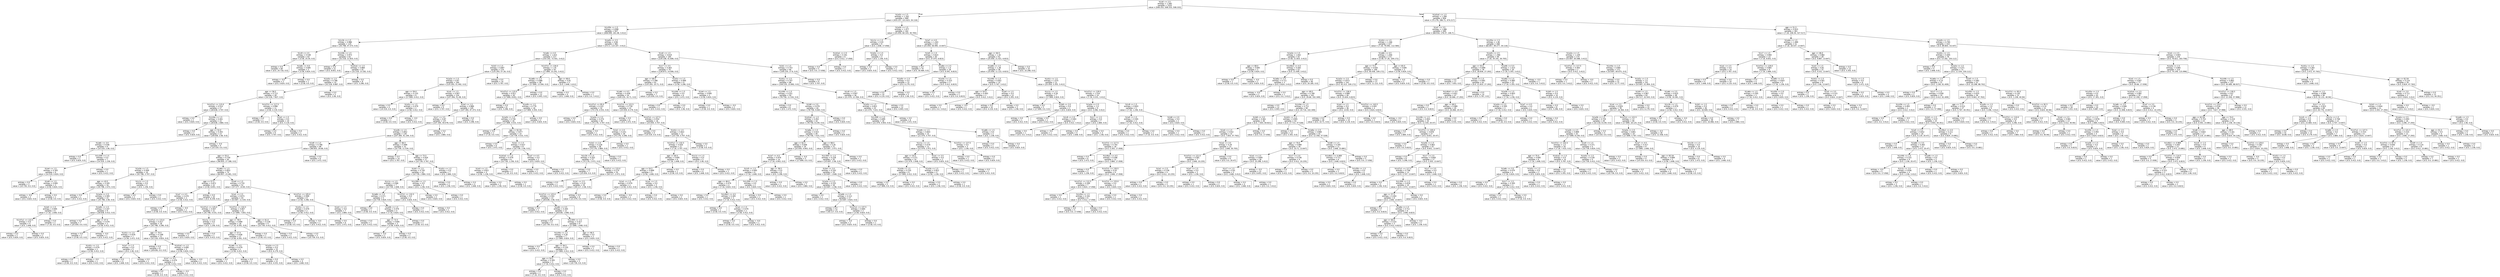 digraph Tree {
node [shape=box, fontname="helvetica"] ;
edge [fontname="helvetica"] ;
0 [label="fs1a5 <= 2.5\nentropy = 1.585\nsamples = 1525\nvalue = [508.333, 508.333, 508.333]"] ;
1 [label="fs1d2z <= 1.5\nentropy = 1.162\nsamples = 669\nvalue = [433.157, 221.623, 34.116]"] ;
0 -> 1 [labeldistance=2.5, labelangle=45, headlabel="True"] ;
2 [label="fs1ct5b <= 1.5\nentropy = 0.908\nsamples = 507\nvalue = [408.099, 161.48, 3.412]"] ;
1 -> 2 ;
3 [label="fs1c2b <= 1.5\nentropy = 0.986\nsamples = 125\nvalue = [35.798, 47.373, 0.0]"] ;
2 -> 3 ;
4 [label="fs1c8 <= 2.5\nentropy = 0.538\nsamples = 63\nvalue = [3.58, 25.54, 0.0]"] ;
3 -> 4 ;
5 [label="entropy = 0.0\nsamples = 60\nvalue = [0.0, 24.716, 0.0]"] ;
4 -> 5 ;
6 [label="fs1a6c <= 4.0\nentropy = 0.695\nsamples = 3\nvalue = [3.58, 0.824, 0.0]"] ;
4 -> 6 ;
7 [label="entropy = -0.0\nsamples = 2\nvalue = [0.0, 0.824, 0.0]"] ;
6 -> 7 ;
8 [label="entropy = 0.0\nsamples = 1\nvalue = [3.58, 0.0, 0.0]"] ;
6 -> 8 ;
9 [label="fs1ct4b <= 1.5\nentropy = 0.973\nsamples = 62\nvalue = [32.218, 21.833, 0.0]"] ;
3 -> 9 ;
10 [label="entropy = 0.0\nsamples = 21\nvalue = [0.0, 8.651, 0.0]"] ;
9 -> 10 ;
11 [label="fs1d1a1 <= 1.5\nentropy = 0.869\nsamples = 41\nvalue = [32.218, 13.182, 0.0]"] ;
9 -> 11 ;
12 [label="fs1a3a <= 1.5\nentropy = 0.786\nsamples = 33\nvalue = [32.218, 9.887, 0.0]"] ;
11 -> 12 ;
13 [label="age <= 56.5\nentropy = 0.713\nsamples = 28\nvalue = [32.218, 7.827, 0.0]"] ;
12 -> 13 ;
14 [label="fs1ct7y1 <= 115.0\nentropy = 0.514\nsamples = 17\nvalue = [28.638, 3.707, 0.0]"] ;
13 -> 14 ;
15 [label="entropy = 0.0\nsamples = 2\nvalue = [0.0, 0.824, 0.0]"] ;
14 -> 15 ;
16 [label="fs1ct4a <= 1.5\nentropy = 0.441\nsamples = 15\nvalue = [28.638, 2.884, 0.0]"] ;
14 -> 16 ;
17 [label="entropy = 0.0\nsamples = 2\nvalue = [0.0, 0.824, 0.0]"] ;
16 -> 17 ;
18 [label="age <= 52.0\nentropy = 0.355\nsamples = 13\nvalue = [28.638, 2.06, 0.0]"] ;
16 -> 18 ;
19 [label="fs1a6c <= 3.0\nentropy = 0.546\nsamples = 9\nvalue = [14.319, 2.06, 0.0]"] ;
18 -> 19 ;
20 [label="entropy = 0.0\nsamples = 2\nvalue = [0.0, 0.824, 0.0]"] ;
19 -> 20 ;
21 [label="fs1c309 <= 1.5\nentropy = 0.4\nsamples = 7\nvalue = [14.319, 1.236, 0.0]"] ;
19 -> 21 ;
22 [label="fs1e4 <= 1.5\nentropy = 0.305\nsamples = 6\nvalue = [14.319, 0.824, 0.0]"] ;
21 -> 22 ;
23 [label="entropy = 0.0\nsamples = 3\nvalue = [10.739, 0.0, 0.0]"] ;
22 -> 23 ;
24 [label="fs1e9 <= 1.5\nentropy = 0.695\nsamples = 3\nvalue = [3.58, 0.824, 0.0]"] ;
22 -> 24 ;
25 [label="entropy = -0.0\nsamples = 2\nvalue = [0.0, 0.824, 0.0]"] ;
24 -> 25 ;
26 [label="entropy = 0.0\nsamples = 1\nvalue = [3.58, 0.0, 0.0]"] ;
24 -> 26 ;
27 [label="entropy = 0.0\nsamples = 1\nvalue = [0.0, 0.412, 0.0]"] ;
21 -> 27 ;
28 [label="entropy = -0.0\nsamples = 4\nvalue = [14.319, 0.0, 0.0]"] ;
18 -> 28 ;
29 [label="fs1ct7z1 <= 117.5\nentropy = 0.996\nsamples = 11\nvalue = [3.58, 4.119, 0.0]"] ;
13 -> 29 ;
30 [label="entropy = 0.0\nsamples = 1\nvalue = [3.58, 0.0, 0.0]"] ;
29 -> 30 ;
31 [label="fs1e2 <= 1.5\nentropy = 0.0\nsamples = 10\nvalue = [0.0, 4.119, 0.0]"] ;
29 -> 31 ;
32 [label="entropy = 0.0\nsamples = 9\nvalue = [0.0, 3.707, 0.0]"] ;
31 -> 32 ;
33 [label="entropy = 0.0\nsamples = 1\nvalue = [0.0, 0.412, 0.0]"] ;
31 -> 33 ;
34 [label="entropy = 0.0\nsamples = 5\nvalue = [0.0, 2.06, 0.0]"] ;
12 -> 34 ;
35 [label="entropy = 0.0\nsamples = 8\nvalue = [0.0, 3.296, 0.0]"] ;
11 -> 35 ;
36 [label="fs1a2b <= 2.5\nentropy = 0.84\nsamples = 382\nvalue = [372.3, 114.107, 3.412]"] ;
2 -> 36 ;
37 [label="fs1a6c <= 4.5\nentropy = 1.023\nsamples = 217\nvalue = [143.192, 72.501, 3.412]"] ;
36 -> 37 ;
38 [label="fs1b3 <= 1.5\nentropy = 0.897\nsamples = 174\nvalue = [125.293, 57.26, 0.0]"] ;
37 -> 38 ;
39 [label="fs1a2a <= 1.5\nentropy = 0.87\nsamples = 160\nvalue = [125.293, 51.492, 0.0]"] ;
38 -> 39 ;
40 [label="age <= 59.0\nentropy = 0.155\nsamples = 6\nvalue = [17.899, 0.412, 0.0]"] ;
39 -> 40 ;
41 [label="entropy = 0.0\nsamples = 4\nvalue = [14.319, 0.0, 0.0]"] ;
40 -> 41 ;
42 [label="fs1d1y <= 1.5\nentropy = 0.479\nsamples = 2\nvalue = [3.58, 0.412, 0.0]"] ;
40 -> 42 ;
43 [label="entropy = 0.0\nsamples = 1\nvalue = [3.58, 0.0, 0.0]"] ;
42 -> 43 ;
44 [label="entropy = -0.0\nsamples = 1\nvalue = [0.0, 0.412, 0.0]"] ;
42 -> 44 ;
45 [label="fs1a1 <= 1.5\nentropy = 0.907\nsamples = 154\nvalue = [107.394, 51.08, 0.0]"] ;
39 -> 45 ;
46 [label="entropy = 0.0\nsamples = 9\nvalue = [0.0, 3.707, 0.0]"] ;
45 -> 46 ;
47 [label="fs1e2 <= 1.5\nentropy = 0.889\nsamples = 145\nvalue = [107.394, 47.373, 0.0]"] ;
45 -> 47 ;
48 [label="fs1c7 <= 3.5\nentropy = 0.87\nsamples = 137\nvalue = [107.394, 44.078, 0.0]"] ;
47 -> 48 ;
49 [label="fs1a3b <= 1.5\nentropy = 0.852\nsamples = 130\nvalue = [107.394, 41.194, 0.0]"] ;
48 -> 49 ;
50 [label="fs1e9 <= 1.5\nentropy = 0.786\nsamples = 99\nvalue = [96.655, 29.66, 0.0]"] ;
49 -> 50 ;
51 [label="age <= 55.5\nentropy = 0.759\nsamples = 93\nvalue = [96.655, 27.188, 0.0]"] ;
50 -> 51 ;
52 [label="fs1a3a <= 1.5\nentropy = 0.449\nsamples = 19\nvalue = [35.798, 3.707, 0.0]"] ;
51 -> 52 ;
53 [label="age <= 43.5\nentropy = 0.345\nsamples = 16\nvalue = [35.798, 2.472, 0.0]"] ;
52 -> 53 ;
54 [label="entropy = 0.0\nsamples = 1\nvalue = [0.0, 0.412, 0.0]"] ;
53 -> 54 ;
55 [label="fs1a2a <= 2.5\nentropy = 0.305\nsamples = 15\nvalue = [35.798, 2.06, 0.0]"] ;
53 -> 55 ;
56 [label="fs1e4 <= 1.5\nentropy = 0.695\nsamples = 6\nvalue = [7.16, 1.648, 0.0]"] ;
55 -> 56 ;
57 [label="fs1ct7y1 <= 122.5\nentropy = 0.0\nsamples = 4\nvalue = [0.0, 1.648, 0.0]"] ;
56 -> 57 ;
58 [label="entropy = 0.0\nsamples = 2\nvalue = [0.0, 0.824, 0.0]"] ;
57 -> 58 ;
59 [label="entropy = 0.0\nsamples = 2\nvalue = [0.0, 0.824, 0.0]"] ;
57 -> 59 ;
60 [label="entropy = 0.0\nsamples = 2\nvalue = [7.16, 0.0, 0.0]"] ;
56 -> 60 ;
61 [label="fs1a4b <= 1.5\nentropy = 0.107\nsamples = 9\nvalue = [28.638, 0.412, 0.0]"] ;
55 -> 61 ;
62 [label="entropy = 0.0\nsamples = 7\nvalue = [25.059, 0.0, 0.0]"] ;
61 -> 62 ;
63 [label="age <= 47.0\nentropy = 0.479\nsamples = 2\nvalue = [3.58, 0.412, 0.0]"] ;
61 -> 63 ;
64 [label="entropy = 0.0\nsamples = 1\nvalue = [3.58, 0.0, 0.0]"] ;
63 -> 64 ;
65 [label="entropy = -0.0\nsamples = 1\nvalue = [0.0, 0.412, 0.0]"] ;
63 -> 65 ;
66 [label="fs1c1z <= 1.5\nentropy = 0.0\nsamples = 3\nvalue = [0.0, 1.236, 0.0]"] ;
52 -> 66 ;
67 [label="entropy = 0.0\nsamples = 2\nvalue = [0.0, 0.824, 0.0]"] ;
66 -> 67 ;
68 [label="entropy = 0.0\nsamples = 1\nvalue = [0.0, 0.412, 0.0]"] ;
66 -> 68 ;
69 [label="fs1a6a <= 1.5\nentropy = 0.853\nsamples = 74\nvalue = [60.857, 23.481, 0.0]"] ;
51 -> 69 ;
70 [label="age <= 57.5\nentropy = 0.872\nsamples = 22\nvalue = [3.58, 8.651, 0.0]"] ;
69 -> 70 ;
71 [label="fs1a7 <= 4.5\nentropy = 0.479\nsamples = 2\nvalue = [3.58, 0.412, 0.0]"] ;
70 -> 71 ;
72 [label="entropy = 0.0\nsamples = 1\nvalue = [3.58, 0.0, 0.0]"] ;
71 -> 72 ;
73 [label="entropy = -0.0\nsamples = 1\nvalue = [0.0, 0.412, 0.0]"] ;
71 -> 73 ;
74 [label="entropy = 0.0\nsamples = 20\nvalue = [0.0, 8.239, 0.0]"] ;
70 -> 74 ;
75 [label="fs1e4 <= 1.5\nentropy = 0.733\nsamples = 52\nvalue = [57.277, 14.83, 0.0]"] ;
69 -> 75 ;
76 [label="fs1a1 <= 2.5\nentropy = 0.673\nsamples = 43\nvalue = [53.697, 11.534, 0.0]"] ;
75 -> 76 ;
77 [label="fs1ct7y1 <= 125.0\nentropy = 0.507\nsamples = 21\nvalue = [35.798, 4.531, 0.0]"] ;
76 -> 77 ;
78 [label="fs1ct7y1 <= 115.0\nentropy = 0.417\nsamples = 18\nvalue = [35.798, 3.296, 0.0]"] ;
77 -> 78 ;
79 [label="fs1d1z <= 1.5\nentropy = 0.976\nsamples = 7\nvalue = [3.58, 2.472, 0.0]"] ;
78 -> 79 ;
80 [label="fs1d2y <= 1.5\nentropy = 0.479\nsamples = 2\nvalue = [3.58, 0.412, 0.0]"] ;
79 -> 80 ;
81 [label="entropy = 0.0\nsamples = 1\nvalue = [3.58, 0.0, 0.0]"] ;
80 -> 81 ;
82 [label="entropy = -0.0\nsamples = 1\nvalue = [0.0, 0.412, 0.0]"] ;
80 -> 82 ;
83 [label="fs1e7 <= 1.5\nentropy = 0.0\nsamples = 5\nvalue = [0.0, 2.06, 0.0]"] ;
79 -> 83 ;
84 [label="entropy = 0.0\nsamples = 4\nvalue = [0.0, 1.648, 0.0]"] ;
83 -> 84 ;
85 [label="entropy = 0.0\nsamples = 1\nvalue = [0.0, 0.412, 0.0]"] ;
83 -> 85 ;
86 [label="age <= 70.5\nentropy = 0.168\nsamples = 11\nvalue = [32.218, 0.824, 0.0]"] ;
78 -> 86 ;
87 [label="entropy = 0.0\nsamples = 8\nvalue = [28.638, 0.0, 0.0]"] ;
86 -> 87 ;
88 [label="fs1d1a2 <= 1.5\nentropy = 0.695\nsamples = 3\nvalue = [3.58, 0.824, 0.0]"] ;
86 -> 88 ;
89 [label="fs1a7 <= 4.5\nentropy = 0.479\nsamples = 2\nvalue = [3.58, 0.412, 0.0]"] ;
88 -> 89 ;
90 [label="entropy = 0.0\nsamples = 1\nvalue = [3.58, 0.0, 0.0]"] ;
89 -> 90 ;
91 [label="entropy = -0.0\nsamples = 1\nvalue = [0.0, 0.412, 0.0]"] ;
89 -> 91 ;
92 [label="entropy = -0.0\nsamples = 1\nvalue = [0.0, 0.412, 0.0]"] ;
88 -> 92 ;
93 [label="fs1c1y <= 2.0\nentropy = 0.0\nsamples = 3\nvalue = [0.0, 1.236, 0.0]"] ;
77 -> 93 ;
94 [label="entropy = 0.0\nsamples = 2\nvalue = [0.0, 0.824, 0.0]"] ;
93 -> 94 ;
95 [label="entropy = 0.0\nsamples = 1\nvalue = [0.0, 0.412, 0.0]"] ;
93 -> 95 ;
96 [label="fs1ct7z1 <= 132.5\nentropy = 0.857\nsamples = 22\nvalue = [17.899, 7.003, 0.0]"] ;
76 -> 96 ;
97 [label="age <= 78.5\nentropy = 0.999\nsamples = 18\nvalue = [7.16, 6.591, 0.0]"] ;
96 -> 97 ;
98 [label="age <= 57.5\nentropy = 0.936\nsamples = 17\nvalue = [3.58, 6.591, 0.0]"] ;
97 -> 98 ;
99 [label="fs1a6c <= 3.5\nentropy = 0.479\nsamples = 2\nvalue = [3.58, 0.412, 0.0]"] ;
98 -> 99 ;
100 [label="entropy = 0.0\nsamples = 1\nvalue = [0.0, 0.412, 0.0]"] ;
99 -> 100 ;
101 [label="entropy = 0.0\nsamples = 1\nvalue = [3.58, 0.0, 0.0]"] ;
99 -> 101 ;
102 [label="fs1a2a <= 2.5\nentropy = 0.0\nsamples = 15\nvalue = [0.0, 6.179, 0.0]"] ;
98 -> 102 ;
103 [label="entropy = 0.0\nsamples = 11\nvalue = [0.0, 4.531, 0.0]"] ;
102 -> 103 ;
104 [label="entropy = 0.0\nsamples = 4\nvalue = [0.0, 1.648, 0.0]"] ;
102 -> 104 ;
105 [label="entropy = 0.0\nsamples = 1\nvalue = [3.58, 0.0, 0.0]"] ;
97 -> 105 ;
106 [label="age <= 61.0\nentropy = 0.228\nsamples = 4\nvalue = [10.739, 0.412, 0.0]"] ;
96 -> 106 ;
107 [label="entropy = 0.0\nsamples = 1\nvalue = [0.0, 0.412, 0.0]"] ;
106 -> 107 ;
108 [label="entropy = 0.0\nsamples = 3\nvalue = [10.739, 0.0, 0.0]"] ;
106 -> 108 ;
109 [label="fs1ct7y1 <= 105.0\nentropy = 0.999\nsamples = 9\nvalue = [3.58, 3.296, 0.0]"] ;
75 -> 109 ;
110 [label="fs1d1y <= 1.5\nentropy = 0.479\nsamples = 2\nvalue = [3.58, 0.412, 0.0]"] ;
109 -> 110 ;
111 [label="entropy = 0.0\nsamples = 1\nvalue = [3.58, 0.0, 0.0]"] ;
110 -> 111 ;
112 [label="entropy = -0.0\nsamples = 1\nvalue = [0.0, 0.412, 0.0]"] ;
110 -> 112 ;
113 [label="fs1e3 <= 1.5\nentropy = 0.0\nsamples = 7\nvalue = [0.0, 2.884, 0.0]"] ;
109 -> 113 ;
114 [label="entropy = 0.0\nsamples = 6\nvalue = [0.0, 2.472, 0.0]"] ;
113 -> 114 ;
115 [label="entropy = 0.0\nsamples = 1\nvalue = [0.0, 0.412, 0.0]"] ;
113 -> 115 ;
116 [label="entropy = 0.0\nsamples = 6\nvalue = [0.0, 2.472, 0.0]"] ;
50 -> 116 ;
117 [label="age <= 66.5\nentropy = 0.999\nsamples = 31\nvalue = [10.739, 11.534, 0.0]"] ;
49 -> 117 ;
118 [label="entropy = 0.0\nsamples = 14\nvalue = [0.0, 5.767, 0.0]"] ;
117 -> 118 ;
119 [label="age <= 73.5\nentropy = 0.934\nsamples = 17\nvalue = [10.739, 5.767, 0.0]"] ;
117 -> 119 ;
120 [label="fs1b5 <= 1.5\nentropy = 0.745\nsamples = 10\nvalue = [10.739, 2.884, 0.0]"] ;
119 -> 120 ;
121 [label="fs1c1y <= 1.5\nentropy = 0.566\nsamples = 7\nvalue = [10.739, 1.648, 0.0]"] ;
120 -> 121 ;
122 [label="fs1a6b <= 1.5\nentropy = 0.371\nsamples = 5\nvalue = [10.739, 0.824, 0.0]"] ;
121 -> 122 ;
123 [label="entropy = 0.0\nsamples = 1\nvalue = [3.58, 0.0, 0.0]"] ;
122 -> 123 ;
124 [label="fs1a4b <= 1.5\nentropy = 0.479\nsamples = 4\nvalue = [7.16, 0.824, 0.0]"] ;
122 -> 124 ;
125 [label="age <= 72.5\nentropy = 0.695\nsamples = 3\nvalue = [3.58, 0.824, 0.0]"] ;
124 -> 125 ;
126 [label="entropy = -0.0\nsamples = 2\nvalue = [0.0, 0.824, 0.0]"] ;
125 -> 126 ;
127 [label="entropy = 0.0\nsamples = 1\nvalue = [3.58, 0.0, 0.0]"] ;
125 -> 127 ;
128 [label="entropy = 0.0\nsamples = 1\nvalue = [3.58, 0.0, 0.0]"] ;
124 -> 128 ;
129 [label="fs1ct7z1 <= 132.5\nentropy = 0.0\nsamples = 2\nvalue = [0.0, 0.824, 0.0]"] ;
121 -> 129 ;
130 [label="entropy = 0.0\nsamples = 1\nvalue = [0.0, 0.412, 0.0]"] ;
129 -> 130 ;
131 [label="entropy = 0.0\nsamples = 1\nvalue = [0.0, 0.412, 0.0]"] ;
129 -> 131 ;
132 [label="fs1c309 <= 1.5\nentropy = 0.0\nsamples = 3\nvalue = [0.0, 1.236, 0.0]"] ;
120 -> 132 ;
133 [label="entropy = 0.0\nsamples = 2\nvalue = [0.0, 0.824, 0.0]"] ;
132 -> 133 ;
134 [label="entropy = 0.0\nsamples = 1\nvalue = [0.0, 0.412, 0.0]"] ;
132 -> 134 ;
135 [label="fs1d1z <= 1.5\nentropy = 0.0\nsamples = 7\nvalue = [0.0, 2.884, 0.0]"] ;
119 -> 135 ;
136 [label="entropy = 0.0\nsamples = 3\nvalue = [0.0, 1.236, 0.0]"] ;
135 -> 136 ;
137 [label="entropy = 0.0\nsamples = 4\nvalue = [0.0, 1.648, 0.0]"] ;
135 -> 137 ;
138 [label="entropy = 0.0\nsamples = 7\nvalue = [0.0, 2.884, 0.0]"] ;
48 -> 138 ;
139 [label="entropy = 0.0\nsamples = 8\nvalue = [0.0, 3.296, 0.0]"] ;
47 -> 139 ;
140 [label="entropy = 0.0\nsamples = 14\nvalue = [0.0, 5.767, 0.0]"] ;
38 -> 140 ;
141 [label="fs1ct7z1 <= 134.0\nentropy = 1.35\nsamples = 43\nvalue = [17.899, 15.242, 3.412]"] ;
37 -> 141 ;
142 [label="fs1a6b <= 1.5\nentropy = 0.986\nsamples = 38\nvalue = [17.899, 13.594, 0.0]"] ;
141 -> 142 ;
143 [label="fs1ct7y1 <= 115.0\nentropy = 0.911\nsamples = 26\nvalue = [17.899, 8.651, 0.0]"] ;
142 -> 143 ;
144 [label="entropy = 0.0\nsamples = 8\nvalue = [0.0, 3.296, 0.0]"] ;
143 -> 144 ;
145 [label="fs1a3b <= 1.5\nentropy = 0.779\nsamples = 18\nvalue = [17.899, 5.355, 0.0]"] ;
143 -> 145 ;
146 [label="fs1a2b <= 1.5\nentropy = 0.726\nsamples = 16\nvalue = [17.899, 4.531, 0.0]"] ;
145 -> 146 ;
147 [label="entropy = 0.0\nsamples = 2\nvalue = [7.16, 0.0, 0.0]"] ;
146 -> 147 ;
148 [label="age <= 62.54\nentropy = 0.877\nsamples = 14\nvalue = [10.739, 4.531, 0.0]"] ;
146 -> 148 ;
149 [label="entropy = 0.0\nsamples = 6\nvalue = [0.0, 2.472, 0.0]"] ;
148 -> 149 ;
150 [label="fs1e1 <= 1.5\nentropy = 0.637\nsamples = 8\nvalue = [10.739, 2.06, 0.0]"] ;
148 -> 150 ;
151 [label="fs1d1a2 <= 1.5\nentropy = 0.479\nsamples = 6\nvalue = [10.739, 1.236, 0.0]"] ;
150 -> 151 ;
152 [label="fs1e3 <= 1.5\nentropy = 0.822\nsamples = 4\nvalue = [3.58, 1.236, 0.0]"] ;
151 -> 152 ;
153 [label="entropy = 0.0\nsamples = 3\nvalue = [0.0, 1.236, 0.0]"] ;
152 -> 153 ;
154 [label="entropy = 0.0\nsamples = 1\nvalue = [3.58, 0.0, 0.0]"] ;
152 -> 154 ;
155 [label="entropy = 0.0\nsamples = 2\nvalue = [7.16, 0.0, 0.0]"] ;
151 -> 155 ;
156 [label="fs1a7 <= 4.5\nentropy = 0.0\nsamples = 2\nvalue = [0.0, 0.824, 0.0]"] ;
150 -> 156 ;
157 [label="entropy = 0.0\nsamples = 1\nvalue = [0.0, 0.412, 0.0]"] ;
156 -> 157 ;
158 [label="entropy = 0.0\nsamples = 1\nvalue = [0.0, 0.412, 0.0]"] ;
156 -> 158 ;
159 [label="entropy = 0.0\nsamples = 2\nvalue = [0.0, 0.824, 0.0]"] ;
145 -> 159 ;
160 [label="entropy = 0.0\nsamples = 12\nvalue = [0.0, 4.943, 0.0]"] ;
142 -> 160 ;
161 [label="age <= 69.0\nentropy = 0.91\nsamples = 5\nvalue = [0.0, 1.648, 3.412]"] ;
141 -> 161 ;
162 [label="entropy = 0.0\nsamples = 4\nvalue = [0.0, 1.648, 0.0]"] ;
161 -> 162 ;
163 [label="entropy = 0.0\nsamples = 1\nvalue = [0.0, 0.0, 3.412]"] ;
161 -> 163 ;
164 [label="fs1a5 <= 1.5\nentropy = 0.619\nsamples = 165\nvalue = [229.108, 41.606, 0.0]"] ;
36 -> 164 ;
165 [label="fs1c7 <= 3.5\nentropy = 0.463\nsamples = 70\nvalue = [128.873, 14.006, 0.0]"] ;
164 -> 165 ;
166 [label="age <= 69.5\nentropy = 0.398\nsamples = 61\nvalue = [125.293, 10.71, 0.0]"] ;
165 -> 166 ;
167 [label="fs1a6c <= 4.5\nentropy = 0.458\nsamples = 54\nvalue = [100.235, 10.71, 0.0]"] ;
166 -> 167 ;
168 [label="fs1ct7y1 <= 95.0\nentropy = 0.315\nsamples = 32\nvalue = [75.176, 4.531, 0.0]"] ;
167 -> 168 ;
169 [label="entropy = 0.0\nsamples = 2\nvalue = [0.0, 0.824, 0.0]"] ;
168 -> 169 ;
170 [label="fs1a2a <= 2.5\nentropy = 0.274\nsamples = 30\nvalue = [75.176, 3.707, 0.0]"] ;
168 -> 170 ;
171 [label="entropy = 0.0\nsamples = 1\nvalue = [0.0, 0.412, 0.0]"] ;
170 -> 171 ;
172 [label="fs1e1 <= 2.5\nentropy = 0.251\nsamples = 29\nvalue = [75.176, 3.296, 0.0]"] ;
170 -> 172 ;
173 [label="fs1b2 <= 2.0\nentropy = 0.228\nsamples = 28\nvalue = [75.176, 2.884, 0.0]"] ;
172 -> 173 ;
174 [label="fs1c2b <= 1.5\nentropy = 0.203\nsamples = 27\nvalue = [75.176, 2.472, 0.0]"] ;
173 -> 174 ;
175 [label="entropy = 0.0\nsamples = 7\nvalue = [25.059, 0.0, 0.0]"] ;
174 -> 175 ;
176 [label="fs1ct7y1 <= 115.0\nentropy = 0.274\nsamples = 20\nvalue = [50.117, 2.472, 0.0]"] ;
174 -> 176 ;
177 [label="entropy = 0.0\nsamples = 1\nvalue = [0.0, 0.412, 0.0]"] ;
176 -> 177 ;
178 [label="fs1a1 <= 2.5\nentropy = 0.24\nsamples = 19\nvalue = [50.117, 2.06, 0.0]"] ;
176 -> 178 ;
179 [label="fs1ct7y1 <= 125.0\nentropy = 0.355\nsamples = 13\nvalue = [28.638, 2.06, 0.0]"] ;
178 -> 179 ;
180 [label="entropy = 0.0\nsamples = 1\nvalue = [0.0, 0.412, 0.0]"] ;
179 -> 180 ;
181 [label="fs1a6c <= 3.5\nentropy = 0.305\nsamples = 12\nvalue = [28.638, 1.648, 0.0]"] ;
179 -> 181 ;
182 [label="entropy = 0.0\nsamples = 3\nvalue = [10.739, 0.0, 0.0]"] ;
181 -> 182 ;
183 [label="fs1c309 <= 1.5\nentropy = 0.417\nsamples = 9\nvalue = [17.899, 1.648, 0.0]"] ;
181 -> 183 ;
184 [label="fs1ct4a <= 1.5\nentropy = 0.26\nsamples = 7\nvalue = [17.899, 0.824, 0.0]"] ;
183 -> 184 ;
185 [label="entropy = 0.0\nsamples = 1\nvalue = [0.0, 0.412, 0.0]"] ;
184 -> 185 ;
186 [label="age <= 56.5\nentropy = 0.155\nsamples = 6\nvalue = [17.899, 0.412, 0.0]"] ;
184 -> 186 ;
187 [label="age <= 54.5\nentropy = 0.305\nsamples = 3\nvalue = [7.16, 0.412, 0.0]"] ;
186 -> 187 ;
188 [label="entropy = 0.0\nsamples = 2\nvalue = [7.16, 0.0, 0.0]"] ;
187 -> 188 ;
189 [label="entropy = 0.0\nsamples = 1\nvalue = [0.0, 0.412, 0.0]"] ;
187 -> 189 ;
190 [label="entropy = 0.0\nsamples = 3\nvalue = [10.739, 0.0, 0.0]"] ;
186 -> 190 ;
191 [label="age <= 46.5\nentropy = 0.0\nsamples = 2\nvalue = [0.0, 0.824, 0.0]"] ;
183 -> 191 ;
192 [label="entropy = 0.0\nsamples = 1\nvalue = [0.0, 0.412, 0.0]"] ;
191 -> 192 ;
193 [label="entropy = 0.0\nsamples = 1\nvalue = [0.0, 0.412, 0.0]"] ;
191 -> 193 ;
194 [label="entropy = 0.0\nsamples = 6\nvalue = [21.479, 0.0, 0.0]"] ;
178 -> 194 ;
195 [label="entropy = 0.0\nsamples = 1\nvalue = [0.0, 0.412, 0.0]"] ;
173 -> 195 ;
196 [label="entropy = 0.0\nsamples = 1\nvalue = [0.0, 0.412, 0.0]"] ;
172 -> 196 ;
197 [label="fs1ct7z1 <= 122.5\nentropy = 0.718\nsamples = 22\nvalue = [25.059, 6.179, 0.0]"] ;
167 -> 197 ;
198 [label="entropy = 0.0\nsamples = 6\nvalue = [0.0, 2.472, 0.0]"] ;
197 -> 198 ;
199 [label="fs1ct7y1 <= 127.5\nentropy = 0.554\nsamples = 16\nvalue = [25.059, 3.707, 0.0]"] ;
197 -> 199 ;
200 [label="entropy = 0.0\nsamples = 4\nvalue = [14.319, 0.0, 0.0]"] ;
199 -> 200 ;
201 [label="fs1d1z <= 1.5\nentropy = 0.822\nsamples = 12\nvalue = [10.739, 3.707, 0.0]"] ;
199 -> 201 ;
202 [label="fs1ct7y1 <= 132.5\nentropy = 0.926\nsamples = 11\nvalue = [7.16, 3.707, 0.0]"] ;
201 -> 202 ;
203 [label="age <= 60.5\nentropy = 0.695\nsamples = 6\nvalue = [7.16, 1.648, 0.0]"] ;
202 -> 203 ;
204 [label="age <= 54.5\nentropy = 0.899\nsamples = 5\nvalue = [3.58, 1.648, 0.0]"] ;
203 -> 204 ;
205 [label="fs1a1 <= 1.5\nentropy = 0.479\nsamples = 2\nvalue = [3.58, 0.412, 0.0]"] ;
204 -> 205 ;
206 [label="entropy = 0.0\nsamples = 1\nvalue = [3.58, 0.0, 0.0]"] ;
205 -> 206 ;
207 [label="entropy = -0.0\nsamples = 1\nvalue = [0.0, 0.412, 0.0]"] ;
205 -> 207 ;
208 [label="fs1a1 <= 1.5\nentropy = 0.0\nsamples = 3\nvalue = [0.0, 1.236, 0.0]"] ;
204 -> 208 ;
209 [label="entropy = 0.0\nsamples = 1\nvalue = [0.0, 0.412, 0.0]"] ;
208 -> 209 ;
210 [label="entropy = 0.0\nsamples = 2\nvalue = [0.0, 0.824, 0.0]"] ;
208 -> 210 ;
211 [label="entropy = 0.0\nsamples = 1\nvalue = [3.58, 0.0, 0.0]"] ;
203 -> 211 ;
212 [label="fs1c1z <= 1.5\nentropy = 0.0\nsamples = 5\nvalue = [0.0, 2.06, 0.0]"] ;
202 -> 212 ;
213 [label="entropy = 0.0\nsamples = 4\nvalue = [0.0, 1.648, 0.0]"] ;
212 -> 213 ;
214 [label="entropy = 0.0\nsamples = 1\nvalue = [0.0, 0.412, 0.0]"] ;
212 -> 214 ;
215 [label="entropy = 0.0\nsamples = 1\nvalue = [3.58, 0.0, 0.0]"] ;
201 -> 215 ;
216 [label="entropy = 0.0\nsamples = 7\nvalue = [25.059, 0.0, 0.0]"] ;
166 -> 216 ;
217 [label="fs1d1z <= 1.5\nentropy = 0.999\nsamples = 9\nvalue = [3.58, 3.296, 0.0]"] ;
165 -> 217 ;
218 [label="fs1ct4b <= 1.5\nentropy = 0.0\nsamples = 6\nvalue = [0.0, 2.472, 0.0]"] ;
217 -> 218 ;
219 [label="entropy = 0.0\nsamples = 1\nvalue = [0.0, 0.412, 0.0]"] ;
218 -> 219 ;
220 [label="entropy = 0.0\nsamples = 5\nvalue = [0.0, 2.06, 0.0]"] ;
218 -> 220 ;
221 [label="fs1e4 <= 1.5\nentropy = 0.695\nsamples = 3\nvalue = [3.58, 0.824, 0.0]"] ;
217 -> 221 ;
222 [label="entropy = 0.0\nsamples = 1\nvalue = [3.58, 0.0, 0.0]"] ;
221 -> 222 ;
223 [label="entropy = -0.0\nsamples = 2\nvalue = [0.0, 0.824, 0.0]"] ;
221 -> 223 ;
224 [label="fs1b1 <= 1.5\nentropy = 0.753\nsamples = 95\nvalue = [100.235, 27.6, 0.0]"] ;
164 -> 224 ;
225 [label="fs1d1y <= 1.5\nentropy = 0.707\nsamples = 86\nvalue = [100.235, 23.892, 0.0]"] ;
224 -> 225 ;
226 [label="fs1ct4b <= 1.5\nentropy = 0.551\nsamples = 50\nvalue = [78.756, 11.534, 0.0]"] ;
225 -> 226 ;
227 [label="entropy = 0.0\nsamples = 6\nvalue = [0.0, 2.472, 0.0]"] ;
226 -> 227 ;
228 [label="fs1b8 <= 2.0\nentropy = 0.479\nsamples = 44\nvalue = [78.756, 9.063, 0.0]"] ;
226 -> 228 ;
229 [label="fs1d1a2 <= 1.5\nentropy = 0.452\nsamples = 42\nvalue = [78.756, 8.239, 0.0]"] ;
228 -> 229 ;
230 [label="fs1a6a <= 1.5\nentropy = 0.423\nsamples = 40\nvalue = [78.756, 7.415, 0.0]"] ;
229 -> 230 ;
231 [label="age <= 62.5\nentropy = 0.646\nsamples = 19\nvalue = [25.059, 4.943, 0.0]"] ;
230 -> 231 ;
232 [label="fs1a7 <= 4.5\nentropy = 0.976\nsamples = 14\nvalue = [7.16, 4.943, 0.0]"] ;
231 -> 232 ;
233 [label="fs1c8 <= 1.5\nentropy = 0.695\nsamples = 6\nvalue = [7.16, 1.648, 0.0]"] ;
232 -> 233 ;
234 [label="age <= 46.0\nentropy = 0.479\nsamples = 4\nvalue = [7.16, 0.824, 0.0]"] ;
233 -> 234 ;
235 [label="entropy = 0.0\nsamples = 1\nvalue = [0.0, 0.412, 0.0]"] ;
234 -> 235 ;
236 [label="fs1ct6z1 <= 4.5\nentropy = 0.305\nsamples = 3\nvalue = [7.16, 0.412, 0.0]"] ;
234 -> 236 ;
237 [label="entropy = 0.0\nsamples = 1\nvalue = [3.58, 0.0, 0.0]"] ;
236 -> 237 ;
238 [label="fs1a1 <= 1.5\nentropy = 0.479\nsamples = 2\nvalue = [3.58, 0.412, 0.0]"] ;
236 -> 238 ;
239 [label="entropy = 0.0\nsamples = 1\nvalue = [3.58, 0.0, 0.0]"] ;
238 -> 239 ;
240 [label="entropy = -0.0\nsamples = 1\nvalue = [0.0, 0.412, 0.0]"] ;
238 -> 240 ;
241 [label="fs1c309 <= 1.5\nentropy = 0.0\nsamples = 2\nvalue = [0.0, 0.824, 0.0]"] ;
233 -> 241 ;
242 [label="entropy = 0.0\nsamples = 1\nvalue = [0.0, 0.412, 0.0]"] ;
241 -> 242 ;
243 [label="entropy = 0.0\nsamples = 1\nvalue = [0.0, 0.412, 0.0]"] ;
241 -> 243 ;
244 [label="age <= 38.5\nentropy = 0.0\nsamples = 8\nvalue = [0.0, 3.296, 0.0]"] ;
232 -> 244 ;
245 [label="entropy = 0.0\nsamples = 1\nvalue = [0.0, 0.412, 0.0]"] ;
244 -> 245 ;
246 [label="entropy = 0.0\nsamples = 7\nvalue = [0.0, 2.884, 0.0]"] ;
244 -> 246 ;
247 [label="entropy = -0.0\nsamples = 5\nvalue = [17.899, 0.0, 0.0]"] ;
231 -> 247 ;
248 [label="age <= 68.5\nentropy = 0.26\nsamples = 21\nvalue = [53.697, 2.472, 0.0]"] ;
230 -> 248 ;
249 [label="fs1c309 <= 1.5\nentropy = 0.228\nsamples = 20\nvalue = [53.697, 2.06, 0.0]"] ;
248 -> 249 ;
250 [label="fs1b4 <= 2.0\nentropy = 0.193\nsamples = 19\nvalue = [53.697, 1.648, 0.0]"] ;
249 -> 250 ;
251 [label="fs1a2a <= 2.5\nentropy = 0.155\nsamples = 18\nvalue = [53.697, 1.236, 0.0]"] ;
250 -> 251 ;
252 [label="entropy = 0.0\nsamples = 1\nvalue = [0.0, 0.412, 0.0]"] ;
251 -> 252 ;
253 [label="fs1a4b <= 1.5\nentropy = 0.113\nsamples = 17\nvalue = [53.697, 0.824, 0.0]"] ;
251 -> 253 ;
254 [label="entropy = 0.0\nsamples = 14\nvalue = [50.117, 0.0, 0.0]"] ;
253 -> 254 ;
255 [label="fs1ct7y1 <= 137.5\nentropy = 0.695\nsamples = 3\nvalue = [3.58, 0.824, 0.0]"] ;
253 -> 255 ;
256 [label="entropy = -0.0\nsamples = 2\nvalue = [0.0, 0.824, 0.0]"] ;
255 -> 256 ;
257 [label="entropy = 0.0\nsamples = 1\nvalue = [3.58, 0.0, 0.0]"] ;
255 -> 257 ;
258 [label="entropy = 0.0\nsamples = 1\nvalue = [0.0, 0.412, 0.0]"] ;
250 -> 258 ;
259 [label="entropy = 0.0\nsamples = 1\nvalue = [0.0, 0.412, 0.0]"] ;
249 -> 259 ;
260 [label="entropy = 0.0\nsamples = 1\nvalue = [0.0, 0.412, 0.0]"] ;
248 -> 260 ;
261 [label="entropy = 0.0\nsamples = 2\nvalue = [0.0, 0.824, 0.0]"] ;
229 -> 261 ;
262 [label="entropy = 0.0\nsamples = 2\nvalue = [0.0, 0.824, 0.0]"] ;
228 -> 262 ;
263 [label="fs1c8 <= 1.5\nentropy = 0.947\nsamples = 36\nvalue = [21.479, 12.358, 0.0]"] ;
225 -> 263 ;
264 [label="fs1d2y <= 1.5\nentropy = 0.822\nsamples = 24\nvalue = [21.479, 7.415, 0.0]"] ;
263 -> 264 ;
265 [label="fs1c309 <= 1.5\nentropy = 0.695\nsamples = 18\nvalue = [21.479, 4.943, 0.0]"] ;
264 -> 265 ;
266 [label="fs1a4b <= 1.5\nentropy = 0.603\nsamples = 15\nvalue = [21.479, 3.707, 0.0]"] ;
265 -> 266 ;
267 [label="fs1c1y <= 1.5\nentropy = 0.479\nsamples = 12\nvalue = [21.479, 2.472, 0.0]"] ;
266 -> 267 ;
268 [label="age <= 54.0\nentropy = 0.371\nsamples = 10\nvalue = [21.479, 1.648, 0.0]"] ;
267 -> 268 ;
269 [label="fs1a3a <= 1.5\nentropy = 0.155\nsamples = 6\nvalue = [17.899, 0.412, 0.0]"] ;
268 -> 269 ;
270 [label="entropy = 0.0\nsamples = 5\nvalue = [17.899, 0.0, 0.0]"] ;
269 -> 270 ;
271 [label="entropy = 0.0\nsamples = 1\nvalue = [0.0, 0.412, 0.0]"] ;
269 -> 271 ;
272 [label="fs1a3a <= 1.5\nentropy = 0.822\nsamples = 4\nvalue = [3.58, 1.236, 0.0]"] ;
268 -> 272 ;
273 [label="entropy = 0.0\nsamples = 3\nvalue = [0.0, 1.236, 0.0]"] ;
272 -> 273 ;
274 [label="entropy = 0.0\nsamples = 1\nvalue = [3.58, 0.0, 0.0]"] ;
272 -> 274 ;
275 [label="fs1a1 <= 3.5\nentropy = 0.0\nsamples = 2\nvalue = [0.0, 0.824, 0.0]"] ;
267 -> 275 ;
276 [label="entropy = 0.0\nsamples = 1\nvalue = [0.0, 0.412, 0.0]"] ;
275 -> 276 ;
277 [label="entropy = 0.0\nsamples = 1\nvalue = [0.0, 0.412, 0.0]"] ;
275 -> 277 ;
278 [label="fs1ct7y1 <= 127.5\nentropy = 0.0\nsamples = 3\nvalue = [0.0, 1.236, 0.0]"] ;
266 -> 278 ;
279 [label="entropy = 0.0\nsamples = 1\nvalue = [0.0, 0.412, 0.0]"] ;
278 -> 279 ;
280 [label="entropy = 0.0\nsamples = 2\nvalue = [0.0, 0.824, 0.0]"] ;
278 -> 280 ;
281 [label="fs1a6b <= 1.5\nentropy = 0.0\nsamples = 3\nvalue = [0.0, 1.236, 0.0]"] ;
265 -> 281 ;
282 [label="entropy = 0.0\nsamples = 1\nvalue = [0.0, 0.412, 0.0]"] ;
281 -> 282 ;
283 [label="entropy = 0.0\nsamples = 2\nvalue = [0.0, 0.824, 0.0]"] ;
281 -> 283 ;
284 [label="entropy = 0.0\nsamples = 6\nvalue = [0.0, 2.472, 0.0]"] ;
264 -> 284 ;
285 [label="entropy = 0.0\nsamples = 12\nvalue = [0.0, 4.943, 0.0]"] ;
263 -> 285 ;
286 [label="entropy = 0.0\nsamples = 9\nvalue = [0.0, 3.707, 0.0]"] ;
224 -> 286 ;
287 [label="fs1a2b <= 1.5\nentropy = 1.477\nsamples = 162\nvalue = [25.059, 60.143, 30.705]"] ;
1 -> 287 ;
288 [label="fs1c1z <= 1.5\nentropy = 0.43\nsamples = 9\nvalue = [0.0, 1.648, 17.058]"] ;
287 -> 288 ;
289 [label="fs1d1a1 <= 2.5\nentropy = 0.161\nsamples = 6\nvalue = [0.0, 0.412, 17.058]"] ;
288 -> 289 ;
290 [label="entropy = 0.0\nsamples = 5\nvalue = [0.0, 0.0, 17.058]"] ;
289 -> 290 ;
291 [label="entropy = 0.0\nsamples = 1\nvalue = [0.0, 0.412, 0.0]"] ;
289 -> 291 ;
292 [label="fs1d2y <= 1.5\nentropy = 0.0\nsamples = 3\nvalue = [0.0, 1.236, 0.0]"] ;
288 -> 292 ;
293 [label="entropy = 0.0\nsamples = 2\nvalue = [0.0, 0.824, 0.0]"] ;
292 -> 293 ;
294 [label="entropy = 0.0\nsamples = 1\nvalue = [0.0, 0.412, 0.0]"] ;
292 -> 294 ;
295 [label="fs1a7 <= 4.5\nentropy = 1.343\nsamples = 153\nvalue = [25.059, 58.495, 13.647]"] ;
287 -> 295 ;
296 [label="fs1e5 <= 1.5\nentropy = 0.623\nsamples = 92\nvalue = [0.0, 37.075, 6.823]"] ;
295 -> 296 ;
297 [label="entropy = 0.0\nsamples = 74\nvalue = [0.0, 30.484, 0.0]"] ;
296 -> 297 ;
298 [label="fs1a6a <= 2.5\nentropy = 1.0\nsamples = 18\nvalue = [0.0, 6.591, 6.823]"] ;
296 -> 298 ;
299 [label="fs1a3b <= 1.5\nentropy = 0.0\nsamples = 15\nvalue = [0.0, 6.179, 0.0]"] ;
298 -> 299 ;
300 [label="entropy = 0.0\nsamples = 10\nvalue = [0.0, 4.119, 0.0]"] ;
299 -> 300 ;
301 [label="entropy = 0.0\nsamples = 5\nvalue = [0.0, 2.06, 0.0]"] ;
299 -> 301 ;
302 [label="fs1a3a <= 1.5\nentropy = 0.315\nsamples = 3\nvalue = [0.0, 0.412, 6.823]"] ;
298 -> 302 ;
303 [label="entropy = 0.0\nsamples = 1\nvalue = [0.0, 0.412, 0.0]"] ;
302 -> 303 ;
304 [label="entropy = 0.0\nsamples = 2\nvalue = [0.0, 0.0, 6.823]"] ;
302 -> 304 ;
305 [label="age <= 64.5\nentropy = 1.42\nsamples = 61\nvalue = [25.059, 21.421, 6.823]"] ;
295 -> 305 ;
306 [label="fs1a6b <= 1.5\nentropy = 1.38\nsamples = 36\nvalue = [25.059, 11.122, 6.823]"] ;
305 -> 306 ;
307 [label="fs1ct4b <= 1.5\nentropy = 0.952\nsamples = 15\nvalue = [0.0, 5.767, 3.412]"] ;
306 -> 307 ;
308 [label="age <= 54.0\nentropy = 0.493\nsamples = 2\nvalue = [0.0, 0.412, 3.412]"] ;
307 -> 308 ;
309 [label="entropy = 0.0\nsamples = 1\nvalue = [0.0, 0.0, 3.412]"] ;
308 -> 309 ;
310 [label="entropy = -0.0\nsamples = 1\nvalue = [0.0, 0.412, 0.0]"] ;
308 -> 310 ;
311 [label="fs1e4 <= 1.5\nentropy = 0.0\nsamples = 13\nvalue = [0.0, 5.355, 0.0]"] ;
307 -> 311 ;
312 [label="entropy = 0.0\nsamples = 10\nvalue = [0.0, 4.119, 0.0]"] ;
311 -> 312 ;
313 [label="entropy = 0.0\nsamples = 3\nvalue = [0.0, 1.236, 0.0]"] ;
311 -> 313 ;
314 [label="fs1d1z <= 1.5\nentropy = 1.075\nsamples = 21\nvalue = [25.059, 5.355, 3.412]"] ;
306 -> 314 ;
315 [label="fs1c1y <= 1.5\nentropy = 0.26\nsamples = 7\nvalue = [17.899, 0.824, 0.0]"] ;
314 -> 315 ;
316 [label="entropy = 0.0\nsamples = 5\nvalue = [17.899, 0.0, 0.0]"] ;
315 -> 316 ;
317 [label="fs1b8 <= 2.0\nentropy = 0.0\nsamples = 2\nvalue = [0.0, 0.824, 0.0]"] ;
315 -> 317 ;
318 [label="entropy = 0.0\nsamples = 1\nvalue = [0.0, 0.412, 0.0]"] ;
317 -> 318 ;
319 [label="entropy = 0.0\nsamples = 1\nvalue = [0.0, 0.412, 0.0]"] ;
317 -> 319 ;
320 [label="fs1ct7y1 <= 129.5\nentropy = 1.516\nsamples = 14\nvalue = [7.16, 4.531, 3.412]"] ;
314 -> 320 ;
321 [label="fs1a2a <= 2.5\nentropy = 1.0\nsamples = 9\nvalue = [0.0, 3.296, 3.412]"] ;
320 -> 321 ;
322 [label="fs1c8 <= 2.0\nentropy = 0.493\nsamples = 2\nvalue = [0.0, 0.412, 3.412]"] ;
321 -> 322 ;
323 [label="entropy = 0.0\nsamples = 1\nvalue = [0.0, 0.0, 3.412]"] ;
322 -> 323 ;
324 [label="entropy = -0.0\nsamples = 1\nvalue = [0.0, 0.412, 0.0]"] ;
322 -> 324 ;
325 [label="fs1c7 <= 1.5\nentropy = 0.0\nsamples = 7\nvalue = [0.0, 2.884, 0.0]"] ;
321 -> 325 ;
326 [label="entropy = 0.0\nsamples = 4\nvalue = [0.0, 1.648, 0.0]"] ;
325 -> 326 ;
327 [label="entropy = 0.0\nsamples = 3\nvalue = [0.0, 1.236, 0.0]"] ;
325 -> 327 ;
328 [label="fs1c8 <= 1.5\nentropy = 0.603\nsamples = 5\nvalue = [7.16, 1.236, 0.0]"] ;
320 -> 328 ;
329 [label="fs1a5 <= 1.5\nentropy = 0.305\nsamples = 3\nvalue = [7.16, 0.412, 0.0]"] ;
328 -> 329 ;
330 [label="entropy = 0.0\nsamples = 1\nvalue = [0.0, 0.412, 0.0]"] ;
329 -> 330 ;
331 [label="entropy = 0.0\nsamples = 2\nvalue = [7.16, 0.0, 0.0]"] ;
329 -> 331 ;
332 [label="fs1b8 <= 2.0\nentropy = 0.0\nsamples = 2\nvalue = [0.0, 0.824, 0.0]"] ;
328 -> 332 ;
333 [label="entropy = 0.0\nsamples = 1\nvalue = [0.0, 0.412, 0.0]"] ;
332 -> 333 ;
334 [label="entropy = 0.0\nsamples = 1\nvalue = [0.0, 0.412, 0.0]"] ;
332 -> 334 ;
335 [label="entropy = 0.0\nsamples = 25\nvalue = [0.0, 10.298, 0.0]"] ;
305 -> 335 ;
336 [label="fs1d1a2 <= 1.5\nentropy = 1.306\nsamples = 856\nvalue = [75.176, 286.71, 474.217]"] ;
0 -> 336 [labeldistance=2.5, labelangle=-45, headlabel="False"] ;
337 [label="fs1a7 <= 3.5\nentropy = 1.486\nsamples = 495\nvalue = [68.016, 178.37, 146.7]"] ;
336 -> 337 ;
338 [label="fs1d1z <= 1.5\nentropy = 1.166\nsamples = 227\nvalue = [7.16, 79.092, 112.584]"] ;
337 -> 338 ;
339 [label="fs1a2a <= 1.5\nentropy = 1.042\nsamples = 55\nvalue = [3.58, 21.833, 3.412]"] ;
338 -> 339 ;
340 [label="age <= 68.0\nentropy = 0.695\nsamples = 3\nvalue = [3.58, 0.824, 0.0]"] ;
339 -> 340 ;
341 [label="entropy = 0.0\nsamples = 1\nvalue = [3.58, 0.0, 0.0]"] ;
340 -> 341 ;
342 [label="entropy = -0.0\nsamples = 2\nvalue = [0.0, 0.824, 0.0]"] ;
340 -> 342 ;
343 [label="fs1ct6z2 <= 4.5\nentropy = 0.583\nsamples = 52\nvalue = [0.0, 21.009, 3.412]"] ;
339 -> 343 ;
344 [label="fs1a6a <= 3.5\nentropy = 0.711\nsamples = 3\nvalue = [0.0, 0.824, 3.412]"] ;
343 -> 344 ;
345 [label="entropy = -0.0\nsamples = 2\nvalue = [0.0, 0.824, 0.0]"] ;
344 -> 345 ;
346 [label="entropy = 0.0\nsamples = 1\nvalue = [0.0, 0.0, 3.412]"] ;
344 -> 346 ;
347 [label="entropy = 0.0\nsamples = 49\nvalue = [0.0, 20.185, 0.0]"] ;
343 -> 347 ;
348 [label="fs1a6b <= 4.5\nentropy = 1.056\nsamples = 172\nvalue = [3.58, 57.26, 109.172]"] ;
338 -> 348 ;
349 [label="age <= 73.5\nentropy = 0.926\nsamples = 169\nvalue = [0.0, 56.436, 109.172]"] ;
348 -> 349 ;
350 [label="fs1a2a <= 2.5\nentropy = 0.873\nsamples = 142\nvalue = [0.0, 45.313, 109.172]"] ;
349 -> 350 ;
351 [label="age <= 49.5\nentropy = 0.769\nsamples = 102\nvalue = [0.0, 29.66, 102.349]"] ;
350 -> 351 ;
352 [label="entropy = 0.0\nsamples = 12\nvalue = [0.0, 4.943, 0.0]"] ;
351 -> 352 ;
353 [label="fs1ct4a <= 1.5\nentropy = 0.711\nsamples = 90\nvalue = [0.0, 24.716, 102.349]"] ;
351 -> 353 ;
354 [label="fs1b8 <= 2.0\nentropy = 0.461\nsamples = 36\nvalue = [0.0, 7.003, 64.821]"] ;
353 -> 354 ;
355 [label="fs1e4 <= 1.5\nentropy = 0.552\nsamples = 31\nvalue = [0.0, 7.003, 47.763]"] ;
354 -> 355 ;
356 [label="fs1ct7z1 <= 117.5\nentropy = 0.793\nsamples = 18\nvalue = [0.0, 5.355, 17.058]"] ;
355 -> 356 ;
357 [label="entropy = 0.0\nsamples = 6\nvalue = [0.0, 2.472, 0.0]"] ;
356 -> 357 ;
358 [label="fs1ct6y1 <= 4.5\nentropy = 0.596\nsamples = 12\nvalue = [0.0, 2.884, 17.058]"] ;
356 -> 358 ;
359 [label="entropy = 0.0\nsamples = 3\nvalue = [0.0, 1.236, 0.0]"] ;
358 -> 359 ;
360 [label="fs1ct7z1 <= 130.5\nentropy = 0.43\nsamples = 9\nvalue = [0.0, 1.648, 17.058]"] ;
358 -> 360 ;
361 [label="fs1ct7y1 <= 112.5\nentropy = 0.269\nsamples = 7\nvalue = [0.0, 0.824, 17.058]"] ;
360 -> 361 ;
362 [label="entropy = 0.0\nsamples = 1\nvalue = [0.0, 0.412, 0.0]"] ;
361 -> 362 ;
363 [label="fs1ct5a <= 1.5\nentropy = 0.161\nsamples = 6\nvalue = [0.0, 0.412, 17.058]"] ;
361 -> 363 ;
364 [label="entropy = 0.0\nsamples = 5\nvalue = [0.0, 0.0, 17.058]"] ;
363 -> 364 ;
365 [label="entropy = 0.0\nsamples = 1\nvalue = [0.0, 0.412, 0.0]"] ;
363 -> 365 ;
366 [label="fs1ct7z1 <= 133.0\nentropy = 0.0\nsamples = 2\nvalue = [0.0, 0.824, 0.0]"] ;
360 -> 366 ;
367 [label="entropy = 0.0\nsamples = 1\nvalue = [0.0, 0.412, 0.0]"] ;
366 -> 367 ;
368 [label="entropy = 0.0\nsamples = 1\nvalue = [0.0, 0.412, 0.0]"] ;
366 -> 368 ;
369 [label="fs1a1 <= 3.5\nentropy = 0.29\nsamples = 13\nvalue = [0.0, 1.648, 30.705]"] ;
355 -> 369 ;
370 [label="fs1ct7y1 <= 121.0\nentropy = 0.581\nsamples = 7\nvalue = [0.0, 1.648, 10.235]"] ;
369 -> 370 ;
371 [label="fs1a1 <= 2.5\nentropy = 0.236\nsamples = 4\nvalue = [0.0, 0.412, 10.235]"] ;
370 -> 371 ;
372 [label="entropy = 0.0\nsamples = 1\nvalue = [0.0, 0.412, 0.0]"] ;
371 -> 372 ;
373 [label="entropy = 0.0\nsamples = 3\nvalue = [0.0, 0.0, 10.235]"] ;
371 -> 373 ;
374 [label="fs1e7 <= 1.5\nentropy = 0.0\nsamples = 3\nvalue = [0.0, 1.236, 0.0]"] ;
370 -> 374 ;
375 [label="entropy = 0.0\nsamples = 1\nvalue = [0.0, 0.412, 0.0]"] ;
374 -> 375 ;
376 [label="entropy = 0.0\nsamples = 2\nvalue = [0.0, 0.824, 0.0]"] ;
374 -> 376 ;
377 [label="entropy = 0.0\nsamples = 6\nvalue = [0.0, 0.0, 20.47]"] ;
369 -> 377 ;
378 [label="entropy = 0.0\nsamples = 5\nvalue = [0.0, 0.0, 17.058]"] ;
354 -> 378 ;
379 [label="fs1d2z <= 1.5\nentropy = 0.905\nsamples = 54\nvalue = [0.0, 17.713, 37.528]"] ;
353 -> 379 ;
380 [label="entropy = 0.0\nsamples = 13\nvalue = [0.0, 5.355, 0.0]"] ;
379 -> 380 ;
381 [label="fs1a6a <= 2.5\nentropy = 0.808\nsamples = 41\nvalue = [0.0, 12.358, 37.528]"] ;
379 -> 381 ;
382 [label="age <= 70.0\nentropy = 0.989\nsamples = 30\nvalue = [0.0, 10.71, 13.647]"] ;
381 -> 382 ;
383 [label="fs1a1 <= 2.5\nentropy = 0.809\nsamples = 26\nvalue = [0.0, 10.298, 3.412]"] ;
382 -> 383 ;
384 [label="fs1c7 <= 1.5\nentropy = 0.91\nsamples = 5\nvalue = [0.0, 1.648, 3.412]"] ;
383 -> 384 ;
385 [label="entropy = 0.0\nsamples = 4\nvalue = [0.0, 1.648, 0.0]"] ;
384 -> 385 ;
386 [label="entropy = 0.0\nsamples = 1\nvalue = [0.0, 0.0, 3.412]"] ;
384 -> 386 ;
387 [label="entropy = -0.0\nsamples = 21\nvalue = [0.0, 8.651, 0.0]"] ;
383 -> 387 ;
388 [label="fs1c7 <= 2.0\nentropy = 0.236\nsamples = 4\nvalue = [0.0, 0.412, 10.235]"] ;
382 -> 388 ;
389 [label="entropy = 0.0\nsamples = 1\nvalue = [0.0, 0.412, 0.0]"] ;
388 -> 389 ;
390 [label="entropy = 0.0\nsamples = 3\nvalue = [0.0, 0.0, 10.235]"] ;
388 -> 390 ;
391 [label="fs1b8 <= 1.5\nentropy = 0.345\nsamples = 11\nvalue = [0.0, 1.648, 23.881]"] ;
381 -> 391 ;
392 [label="fs1ct6z1 <= 4.469\nentropy = 0.711\nsamples = 6\nvalue = [0.0, 1.648, 6.823]"] ;
391 -> 392 ;
393 [label="entropy = 0.0\nsamples = 2\nvalue = [0.0, 0.0, 6.823]"] ;
392 -> 393 ;
394 [label="fs1ct5b <= 1.5\nentropy = 0.0\nsamples = 4\nvalue = [0.0, 1.648, 0.0]"] ;
392 -> 394 ;
395 [label="entropy = 0.0\nsamples = 2\nvalue = [0.0, 0.824, 0.0]"] ;
394 -> 395 ;
396 [label="entropy = 0.0\nsamples = 2\nvalue = [0.0, 0.824, 0.0]"] ;
394 -> 396 ;
397 [label="entropy = 0.0\nsamples = 5\nvalue = [0.0, 0.0, 17.058]"] ;
391 -> 397 ;
398 [label="fs1ct7z1 <= 136.0\nentropy = 0.886\nsamples = 40\nvalue = [0.0, 15.654, 6.823]"] ;
350 -> 398 ;
399 [label="fs1e3 <= 1.5\nentropy = 0.0\nsamples = 36\nvalue = [0.0, 14.83, 0.0]"] ;
398 -> 399 ;
400 [label="entropy = 0.0\nsamples = 26\nvalue = [0.0, 10.71, 0.0]"] ;
399 -> 400 ;
401 [label="entropy = 0.0\nsamples = 10\nvalue = [0.0, 4.119, 0.0]"] ;
399 -> 401 ;
402 [label="fs1ct7y1 <= 143.5\nentropy = 0.493\nsamples = 4\nvalue = [0.0, 0.824, 6.823]"] ;
398 -> 402 ;
403 [label="entropy = 0.0\nsamples = 2\nvalue = [0.0, 0.0, 6.823]"] ;
402 -> 403 ;
404 [label="entropy = -0.0\nsamples = 2\nvalue = [0.0, 0.824, 0.0]"] ;
402 -> 404 ;
405 [label="entropy = 0.0\nsamples = 27\nvalue = [0.0, 11.122, 0.0]"] ;
349 -> 405 ;
406 [label="age <= 65.0\nentropy = 0.695\nsamples = 3\nvalue = [3.58, 0.824, 0.0]"] ;
348 -> 406 ;
407 [label="entropy = -0.0\nsamples = 2\nvalue = [0.0, 0.824, 0.0]"] ;
406 -> 407 ;
408 [label="entropy = 0.0\nsamples = 1\nvalue = [3.58, 0.0, 0.0]"] ;
406 -> 408 ;
409 [label="fs1ct5a <= 1.5\nentropy = 1.46\nsamples = 268\nvalue = [60.857, 99.277, 34.116]"] ;
337 -> 409 ;
410 [label="fs1a2b <= 2.5\nentropy = 1.366\nsamples = 94\nvalue = [7.16, 34.191, 30.705]"] ;
409 -> 410 ;
411 [label="age <= 55.0\nentropy = 0.999\nsamples = 78\nvalue = [0.0, 28.836, 27.293]"] ;
410 -> 411 ;
412 [label="entropy = 0.0\nsamples = 17\nvalue = [0.0, 7.003, 0.0]"] ;
411 -> 412 ;
413 [label="fs1b5 <= 1.5\nentropy = 0.991\nsamples = 61\nvalue = [0.0, 21.833, 27.293]"] ;
411 -> 413 ;
414 [label="fs1ct6z4 <= 4.5\nentropy = 0.951\nsamples = 47\nvalue = [0.0, 16.066, 27.293]"] ;
413 -> 414 ;
415 [label="entropy = 0.0\nsamples = 2\nvalue = [0.0, 0.0, 6.823]"] ;
414 -> 415 ;
416 [label="age <= 69.5\nentropy = 0.989\nsamples = 45\nvalue = [0.0, 16.066, 20.47]"] ;
414 -> 416 ;
417 [label="fs1ct4b <= 1.5\nentropy = 0.943\nsamples = 34\nvalue = [0.0, 11.534, 20.47]"] ;
416 -> 417 ;
418 [label="entropy = 0.0\nsamples = 7\nvalue = [0.0, 2.884, 0.0]"] ;
417 -> 418 ;
419 [label="fs1ct7z1 <= 105.0\nentropy = 0.878\nsamples = 27\nvalue = [0.0, 8.651, 20.47]"] ;
417 -> 419 ;
420 [label="entropy = 0.0\nsamples = 2\nvalue = [0.0, 0.0, 6.823]"] ;
419 -> 420 ;
421 [label="fs1a3b <= 1.5\nentropy = 0.963\nsamples = 25\nvalue = [0.0, 8.651, 13.647]"] ;
419 -> 421 ;
422 [label="entropy = 0.0\nsamples = 8\nvalue = [0.0, 3.296, 0.0]"] ;
421 -> 422 ;
423 [label="fs1c7 <= 2.5\nentropy = 0.858\nsamples = 17\nvalue = [0.0, 5.355, 13.647]"] ;
421 -> 423 ;
424 [label="fs1ct7y1 <= 117.5\nentropy = 0.748\nsamples = 13\nvalue = [0.0, 3.707, 13.647]"] ;
423 -> 424 ;
425 [label="entropy = 0.0\nsamples = 3\nvalue = [0.0, 1.236, 0.0]"] ;
424 -> 425 ;
426 [label="fs1c309 <= 1.5\nentropy = 0.618\nsamples = 10\nvalue = [0.0, 2.472, 13.647]"] ;
424 -> 426 ;
427 [label="age <= 57.5\nentropy = 0.493\nsamples = 8\nvalue = [0.0, 1.648, 13.647]"] ;
426 -> 427 ;
428 [label="entropy = 0.0\nsamples = 2\nvalue = [0.0, 0.0, 6.823]"] ;
427 -> 428 ;
429 [label="fs1a6a <= 1.5\nentropy = 0.711\nsamples = 6\nvalue = [0.0, 1.648, 6.823]"] ;
427 -> 429 ;
430 [label="age <= 60.0\nentropy = 0.315\nsamples = 3\nvalue = [0.0, 0.412, 6.823]"] ;
429 -> 430 ;
431 [label="entropy = 0.0\nsamples = 1\nvalue = [0.0, 0.412, 0.0]"] ;
430 -> 431 ;
432 [label="entropy = 0.0\nsamples = 2\nvalue = [0.0, 0.0, 6.823]"] ;
430 -> 432 ;
433 [label="entropy = -0.0\nsamples = 3\nvalue = [0.0, 1.236, 0.0]"] ;
429 -> 433 ;
434 [label="entropy = 0.0\nsamples = 2\nvalue = [0.0, 0.824, 0.0]"] ;
426 -> 434 ;
435 [label="fs1c7 <= 3.5\nentropy = 0.0\nsamples = 4\nvalue = [0.0, 1.648, 0.0]"] ;
423 -> 435 ;
436 [label="entropy = 0.0\nsamples = 1\nvalue = [0.0, 0.412, 0.0]"] ;
435 -> 436 ;
437 [label="entropy = 0.0\nsamples = 3\nvalue = [0.0, 1.236, 0.0]"] ;
435 -> 437 ;
438 [label="entropy = 0.0\nsamples = 11\nvalue = [0.0, 4.531, 0.0]"] ;
416 -> 438 ;
439 [label="entropy = 0.0\nsamples = 14\nvalue = [0.0, 5.767, 0.0]"] ;
413 -> 439 ;
440 [label="fs1a4b <= 5.5\nentropy = 1.523\nsamples = 16\nvalue = [7.16, 5.355, 3.412]"] ;
410 -> 440 ;
441 [label="fs1a6a <= 1.5\nentropy = 0.985\nsamples = 15\nvalue = [7.16, 5.355, 0.0]"] ;
440 -> 441 ;
442 [label="fs1a3b <= 1.5\nentropy = 0.603\nsamples = 5\nvalue = [7.16, 1.236, 0.0]"] ;
441 -> 442 ;
443 [label="fs1a2a <= 2.5\nentropy = 0.305\nsamples = 3\nvalue = [7.16, 0.412, 0.0]"] ;
442 -> 443 ;
444 [label="entropy = 0.0\nsamples = 1\nvalue = [0.0, 0.412, 0.0]"] ;
443 -> 444 ;
445 [label="entropy = 0.0\nsamples = 2\nvalue = [7.16, 0.0, 0.0]"] ;
443 -> 445 ;
446 [label="fs1a7 <= 4.5\nentropy = 0.0\nsamples = 2\nvalue = [0.0, 0.824, 0.0]"] ;
442 -> 446 ;
447 [label="entropy = 0.0\nsamples = 1\nvalue = [0.0, 0.412, 0.0]"] ;
446 -> 447 ;
448 [label="entropy = 0.0\nsamples = 1\nvalue = [0.0, 0.412, 0.0]"] ;
446 -> 448 ;
449 [label="fs1b9 <= 1.5\nentropy = 0.0\nsamples = 10\nvalue = [0.0, 4.119, 0.0]"] ;
441 -> 449 ;
450 [label="entropy = 0.0\nsamples = 8\nvalue = [0.0, 3.296, 0.0]"] ;
449 -> 450 ;
451 [label="entropy = 0.0\nsamples = 2\nvalue = [0.0, 0.824, 0.0]"] ;
449 -> 451 ;
452 [label="entropy = -0.0\nsamples = 1\nvalue = [0.0, 0.0, 3.412]"] ;
440 -> 452 ;
453 [label="fs1a2a <= 1.5\nentropy = 1.149\nsamples = 174\nvalue = [53.697, 65.086, 3.412]"] ;
409 -> 453 ;
454 [label="fs1ct7y1 <= 117.5\nentropy = 0.493\nsamples = 2\nvalue = [0.0, 0.412, 3.412]"] ;
453 -> 454 ;
455 [label="entropy = 0.0\nsamples = 1\nvalue = [0.0, 0.0, 3.412]"] ;
454 -> 455 ;
456 [label="entropy = -0.0\nsamples = 1\nvalue = [0.0, 0.412, 0.0]"] ;
454 -> 456 ;
457 [label="fs1ct4a <= 1.5\nentropy = 0.994\nsamples = 172\nvalue = [53.697, 64.675, 0.0]"] ;
453 -> 457 ;
458 [label="entropy = 0.0\nsamples = 31\nvalue = [0.0, 12.77, 0.0]"] ;
457 -> 458 ;
459 [label="fs1d2y <= 1.5\nentropy = 1.0\nsamples = 141\nvalue = [53.697, 51.904, 0.0]"] ;
457 -> 459 ;
460 [label="fs1b9 <= 1.5\nentropy = 0.967\nsamples = 93\nvalue = [50.117, 32.543, 0.0]"] ;
459 -> 460 ;
461 [label="fs1a1 <= 2.5\nentropy = 0.929\nsamples = 78\nvalue = [50.117, 26.364, 0.0]"] ;
460 -> 461 ;
462 [label="fs1a3b <= 1.5\nentropy = 0.729\nsamples = 29\nvalue = [32.218, 8.239, 0.0]"] ;
461 -> 462 ;
463 [label="fs1a2b <= 2.5\nentropy = 0.899\nsamples = 25\nvalue = [17.899, 8.239, 0.0]"] ;
462 -> 463 ;
464 [label="fs1ct7z1 <= 102.5\nentropy = 1.0\nsamples = 20\nvalue = [7.16, 7.415, 0.0]"] ;
463 -> 464 ;
465 [label="age <= 75.0\nentropy = 0.695\nsamples = 6\nvalue = [7.16, 1.648, 0.0]"] ;
464 -> 465 ;
466 [label="fs1a6c <= 3.5\nentropy = 0.479\nsamples = 4\nvalue = [7.16, 0.824, 0.0]"] ;
465 -> 466 ;
467 [label="entropy = 0.0\nsamples = 1\nvalue = [0.0, 0.412, 0.0]"] ;
466 -> 467 ;
468 [label="fs1c7 <= 1.5\nentropy = 0.305\nsamples = 3\nvalue = [7.16, 0.412, 0.0]"] ;
466 -> 468 ;
469 [label="entropy = 0.0\nsamples = 1\nvalue = [0.0, 0.412, 0.0]"] ;
468 -> 469 ;
470 [label="entropy = 0.0\nsamples = 2\nvalue = [7.16, 0.0, 0.0]"] ;
468 -> 470 ;
471 [label="fs1d1y <= 1.5\nentropy = 0.0\nsamples = 2\nvalue = [0.0, 0.824, 0.0]"] ;
465 -> 471 ;
472 [label="entropy = 0.0\nsamples = 1\nvalue = [0.0, 0.412, 0.0]"] ;
471 -> 472 ;
473 [label="entropy = 0.0\nsamples = 1\nvalue = [0.0, 0.412, 0.0]"] ;
471 -> 473 ;
474 [label="fs1d1a1 <= 1.5\nentropy = 0.0\nsamples = 14\nvalue = [0.0, 5.767, 0.0]"] ;
464 -> 474 ;
475 [label="entropy = 0.0\nsamples = 13\nvalue = [0.0, 5.355, 0.0]"] ;
474 -> 475 ;
476 [label="entropy = 0.0\nsamples = 1\nvalue = [0.0, 0.412, 0.0]"] ;
474 -> 476 ;
477 [label="fs1e5 <= 1.5\nentropy = 0.371\nsamples = 5\nvalue = [10.739, 0.824, 0.0]"] ;
463 -> 477 ;
478 [label="fs1a3a <= 1.5\nentropy = 0.228\nsamples = 4\nvalue = [10.739, 0.412, 0.0]"] ;
477 -> 478 ;
479 [label="entropy = 0.0\nsamples = 3\nvalue = [10.739, 0.0, 0.0]"] ;
478 -> 479 ;
480 [label="entropy = 0.0\nsamples = 1\nvalue = [0.0, 0.412, 0.0]"] ;
478 -> 480 ;
481 [label="entropy = 0.0\nsamples = 1\nvalue = [0.0, 0.412, 0.0]"] ;
477 -> 481 ;
482 [label="entropy = 0.0\nsamples = 4\nvalue = [14.319, 0.0, 0.0]"] ;
462 -> 482 ;
483 [label="fs1ct7y1 <= 122.5\nentropy = 1.0\nsamples = 49\nvalue = [17.899, 18.125, 0.0]"] ;
461 -> 483 ;
484 [label="fs1a2a <= 2.5\nentropy = 0.801\nsamples = 19\nvalue = [17.899, 5.767, 0.0]"] ;
483 -> 484 ;
485 [label="fs1a7 <= 4.5\nentropy = 0.417\nsamples = 9\nvalue = [17.899, 1.648, 0.0]"] ;
484 -> 485 ;
486 [label="entropy = 0.0\nsamples = 4\nvalue = [14.319, 0.0, 0.0]"] ;
485 -> 486 ;
487 [label="age <= 65.54\nentropy = 0.899\nsamples = 5\nvalue = [3.58, 1.648, 0.0]"] ;
485 -> 487 ;
488 [label="entropy = 0.0\nsamples = 4\nvalue = [0.0, 1.648, 0.0]"] ;
487 -> 488 ;
489 [label="entropy = 0.0\nsamples = 1\nvalue = [3.58, 0.0, 0.0]"] ;
487 -> 489 ;
490 [label="fs1c2b <= 1.5\nentropy = 0.0\nsamples = 10\nvalue = [0.0, 4.119, 0.0]"] ;
484 -> 490 ;
491 [label="entropy = 0.0\nsamples = 6\nvalue = [0.0, 2.472, 0.0]"] ;
490 -> 491 ;
492 [label="entropy = 0.0\nsamples = 4\nvalue = [0.0, 1.648, 0.0]"] ;
490 -> 492 ;
493 [label="entropy = -0.0\nsamples = 30\nvalue = [0.0, 12.358, 0.0]"] ;
483 -> 493 ;
494 [label="entropy = 0.0\nsamples = 15\nvalue = [0.0, 6.179, 0.0]"] ;
460 -> 494 ;
495 [label="fs1a6c <= 2.5\nentropy = 0.625\nsamples = 48\nvalue = [3.58, 19.361, 0.0]"] ;
459 -> 495 ;
496 [label="fs1c2b <= 1.5\nentropy = 0.479\nsamples = 2\nvalue = [3.58, 0.412, 0.0]"] ;
495 -> 496 ;
497 [label="entropy = 0.0\nsamples = 1\nvalue = [3.58, 0.0, 0.0]"] ;
496 -> 497 ;
498 [label="entropy = -0.0\nsamples = 1\nvalue = [0.0, 0.412, 0.0]"] ;
496 -> 498 ;
499 [label="fs1b5 <= 1.5\nentropy = 0.0\nsamples = 46\nvalue = [0.0, 18.949, 0.0]"] ;
495 -> 499 ;
500 [label="entropy = 0.0\nsamples = 39\nvalue = [0.0, 16.066, 0.0]"] ;
499 -> 500 ;
501 [label="entropy = 0.0\nsamples = 7\nvalue = [0.0, 2.884, 0.0]"] ;
499 -> 501 ;
502 [label="age <= 51.5\nentropy = 0.915\nsamples = 361\nvalue = [7.16, 108.34, 327.517]"] ;
336 -> 502 ;
503 [label="fs1a4a <= 1.5\nentropy = 1.489\nsamples = 51\nvalue = [7.16, 18.537, 13.647]"] ;
502 -> 503 ;
504 [label="fs1c7 <= 1.5\nentropy = 0.994\nsamples = 23\nvalue = [7.16, 8.651, 0.0]"] ;
503 -> 504 ;
505 [label="fs1a1 <= 2.5\nentropy = 0.0\nsamples = 14\nvalue = [0.0, 5.767, 0.0]"] ;
504 -> 505 ;
506 [label="entropy = 0.0\nsamples = 4\nvalue = [0.0, 1.648, 0.0]"] ;
505 -> 506 ;
507 [label="entropy = 0.0\nsamples = 10\nvalue = [0.0, 4.119, 0.0]"] ;
505 -> 507 ;
508 [label="fs1ct7y1 <= 129.0\nentropy = 0.865\nsamples = 9\nvalue = [7.16, 2.884, 0.0]"] ;
504 -> 508 ;
509 [label="entropy = 0.0\nsamples = 4\nvalue = [0.0, 1.648, 0.0]"] ;
508 -> 509 ;
510 [label="fs1a6b <= 2.5\nentropy = 0.603\nsamples = 5\nvalue = [7.16, 1.236, 0.0]"] ;
508 -> 510 ;
511 [label="fs1a6a <= 1.5\nentropy = 0.305\nsamples = 3\nvalue = [7.16, 0.412, 0.0]"] ;
510 -> 511 ;
512 [label="entropy = 0.0\nsamples = 1\nvalue = [0.0, 0.412, 0.0]"] ;
511 -> 512 ;
513 [label="entropy = 0.0\nsamples = 2\nvalue = [7.16, 0.0, 0.0]"] ;
511 -> 513 ;
514 [label="fs1ct5b <= 2.0\nentropy = 0.0\nsamples = 2\nvalue = [0.0, 0.824, 0.0]"] ;
510 -> 514 ;
515 [label="entropy = 0.0\nsamples = 1\nvalue = [0.0, 0.412, 0.0]"] ;
514 -> 515 ;
516 [label="entropy = 0.0\nsamples = 1\nvalue = [0.0, 0.412, 0.0]"] ;
514 -> 516 ;
517 [label="age <= 46.0\nentropy = 0.982\nsamples = 28\nvalue = [0.0, 9.887, 13.647]"] ;
503 -> 517 ;
518 [label="fs1e3 <= 1.5\nentropy = 0.81\nsamples = 15\nvalue = [0.0, 4.531, 13.647]"] ;
517 -> 518 ;
519 [label="fs1d1z <= 1.5\nentropy = 0.561\nsamples = 9\nvalue = [0.0, 2.06, 13.647]"] ;
518 -> 519 ;
520 [label="entropy = 0.0\nsamples = 3\nvalue = [0.0, 1.236, 0.0]"] ;
519 -> 520 ;
521 [label="fs1a1 <= 3.5\nentropy = 0.315\nsamples = 6\nvalue = [0.0, 0.824, 13.647]"] ;
519 -> 521 ;
522 [label="entropy = 0.0\nsamples = 2\nvalue = [0.0, 0.824, 0.0]"] ;
521 -> 522 ;
523 [label="entropy = 0.0\nsamples = 4\nvalue = [0.0, 0.0, 13.647]"] ;
521 -> 523 ;
524 [label="fs1c1y <= 1.5\nentropy = 0.0\nsamples = 6\nvalue = [0.0, 2.472, 0.0]"] ;
518 -> 524 ;
525 [label="entropy = 0.0\nsamples = 2\nvalue = [0.0, 0.824, 0.0]"] ;
524 -> 525 ;
526 [label="entropy = 0.0\nsamples = 4\nvalue = [0.0, 1.648, 0.0]"] ;
524 -> 526 ;
527 [label="entropy = 0.0\nsamples = 13\nvalue = [0.0, 5.355, 0.0]"] ;
517 -> 527 ;
528 [label="fs1a2b <= 1.5\nentropy = 0.765\nsamples = 310\nvalue = [0.0, 89.803, 313.87]"] ;
502 -> 528 ;
529 [label="fs1d2y <= 1.5\nentropy = 0.405\nsamples = 76\nvalue = [0.0, 13.182, 150.112]"] ;
528 -> 529 ;
530 [label="entropy = 0.0\nsamples = 4\nvalue = [0.0, 1.648, 0.0]"] ;
529 -> 530 ;
531 [label="fs1a2a <= 1.5\nentropy = 0.371\nsamples = 72\nvalue = [0.0, 11.534, 150.112]"] ;
529 -> 531 ;
532 [label="fs1a6a <= 1.5\nentropy = 0.14\nsamples = 21\nvalue = [0.0, 1.236, 61.409]"] ;
531 -> 532 ;
533 [label="entropy = 0.0\nsamples = 2\nvalue = [0.0, 0.824, 0.0]"] ;
532 -> 533 ;
534 [label="fs1c7 <= 1.5\nentropy = 0.058\nsamples = 19\nvalue = [0.0, 0.412, 61.409]"] ;
532 -> 534 ;
535 [label="fs1ct5b <= 1.5\nentropy = 0.493\nsamples = 2\nvalue = [0.0, 0.412, 3.412]"] ;
534 -> 535 ;
536 [label="entropy = 0.0\nsamples = 1\nvalue = [0.0, 0.0, 3.412]"] ;
535 -> 536 ;
537 [label="entropy = -0.0\nsamples = 1\nvalue = [0.0, 0.412, 0.0]"] ;
535 -> 537 ;
538 [label="entropy = 0.0\nsamples = 17\nvalue = [0.0, 0.0, 57.998]"] ;
534 -> 538 ;
539 [label="fs1e5 <= 1.5\nentropy = 0.482\nsamples = 51\nvalue = [0.0, 10.298, 88.702]"] ;
531 -> 539 ;
540 [label="fs1ct5b <= 1.5\nentropy = 0.633\nsamples = 36\nvalue = [0.0, 9.063, 47.763]"] ;
539 -> 540 ;
541 [label="age <= 77.5\nentropy = 0.515\nsamples = 27\nvalue = [0.0, 5.767, 44.351]"] ;
540 -> 541 ;
542 [label="fs1b5 <= 1.5\nentropy = 0.47\nsamples = 25\nvalue = [0.0, 4.943, 44.351]"] ;
541 -> 542 ;
543 [label="fs1a5 <= 3.5\nentropy = 0.652\nsamples = 16\nvalue = [0.0, 4.119, 20.47]"] ;
542 -> 543 ;
544 [label="entropy = 0.0\nsamples = 4\nvalue = [0.0, 1.648, 0.0]"] ;
543 -> 544 ;
545 [label="fs1a6b <= 3.5\nentropy = 0.493\nsamples = 12\nvalue = [0.0, 2.472, 20.47]"] ;
543 -> 545 ;
546 [label="fs1ct4b <= 1.5\nentropy = 0.315\nsamples = 9\nvalue = [0.0, 1.236, 20.47]"] ;
545 -> 546 ;
547 [label="entropy = -0.0\nsamples = 5\nvalue = [0.0, 0.0, 17.058]"] ;
546 -> 547 ;
548 [label="fs1c1y <= 2.0\nentropy = 0.836\nsamples = 4\nvalue = [0.0, 1.236, 3.412]"] ;
546 -> 548 ;
549 [label="entropy = 0.0\nsamples = 3\nvalue = [0.0, 1.236, 0.0]"] ;
548 -> 549 ;
550 [label="entropy = 0.0\nsamples = 1\nvalue = [0.0, 0.0, 3.412]"] ;
548 -> 550 ;
551 [label="fs1a4b <= 1.5\nentropy = 0.0\nsamples = 3\nvalue = [0.0, 1.236, 0.0]"] ;
545 -> 551 ;
552 [label="entropy = 0.0\nsamples = 1\nvalue = [0.0, 0.412, 0.0]"] ;
551 -> 552 ;
553 [label="entropy = 0.0\nsamples = 2\nvalue = [0.0, 0.824, 0.0]"] ;
551 -> 553 ;
554 [label="fs1ct6y1 <= 4.5\nentropy = 0.211\nsamples = 9\nvalue = [0.0, 0.824, 23.881]"] ;
542 -> 554 ;
555 [label="entropy = 0.0\nsamples = 2\nvalue = [0.0, 0.824, 0.0]"] ;
554 -> 555 ;
556 [label="entropy = 0.0\nsamples = 7\nvalue = [0.0, 0.0, 23.881]"] ;
554 -> 556 ;
557 [label="entropy = 0.0\nsamples = 2\nvalue = [0.0, 0.824, 0.0]"] ;
541 -> 557 ;
558 [label="fs1a3b <= 1.5\nentropy = 1.0\nsamples = 9\nvalue = [0.0, 3.296, 3.412]"] ;
540 -> 558 ;
559 [label="entropy = 0.0\nsamples = 1\nvalue = [0.0, 0.0, 3.412]"] ;
558 -> 559 ;
560 [label="fs1ct7z1 <= 110.0\nentropy = 0.0\nsamples = 8\nvalue = [0.0, 3.296, 0.0]"] ;
558 -> 560 ;
561 [label="entropy = 0.0\nsamples = 1\nvalue = [0.0, 0.412, 0.0]"] ;
560 -> 561 ;
562 [label="entropy = 0.0\nsamples = 7\nvalue = [0.0, 2.884, 0.0]"] ;
560 -> 562 ;
563 [label="fs1ct7z1 <= 95.0\nentropy = 0.191\nsamples = 15\nvalue = [0.0, 1.236, 40.94]"] ;
539 -> 563 ;
564 [label="entropy = 0.0\nsamples = 1\nvalue = [0.0, 0.412, 0.0]"] ;
563 -> 564 ;
565 [label="fs1ct7y1 <= 92.5\nentropy = 0.14\nsamples = 14\nvalue = [0.0, 0.824, 40.94]"] ;
563 -> 565 ;
566 [label="entropy = 0.0\nsamples = 1\nvalue = [0.0, 0.412, 0.0]"] ;
565 -> 566 ;
567 [label="fs1e2 <= 2.5\nentropy = 0.081\nsamples = 13\nvalue = [0.0, 0.412, 40.94]"] ;
565 -> 567 ;
568 [label="entropy = 0.0\nsamples = 12\nvalue = [0.0, 0.0, 40.94]"] ;
567 -> 568 ;
569 [label="entropy = 0.0\nsamples = 1\nvalue = [0.0, 0.412, 0.0]"] ;
567 -> 569 ;
570 [label="fs1e1 <= 2.5\nentropy = 0.903\nsamples = 234\nvalue = [0.0, 76.621, 163.758]"] ;
528 -> 570 ;
571 [label="fs1a3a <= 1.5\nentropy = 0.965\nsamples = 214\nvalue = [0.0, 74.149, 115.996]"] ;
570 -> 571 ;
572 [label="fs1e1 <= 1.5\nentropy = 0.947\nsamples = 77\nvalue = [0.0, 29.66, 17.058]"] ;
571 -> 572 ;
573 [label="fs1ct5a <= 1.5\nentropy = 0.0\nsamples = 42\nvalue = [0.0, 17.301, 0.0]"] ;
572 -> 573 ;
574 [label="entropy = 0.0\nsamples = 18\nvalue = [0.0, 7.415, 0.0]"] ;
573 -> 574 ;
575 [label="entropy = 0.0\nsamples = 24\nvalue = [0.0, 9.887, 0.0]"] ;
573 -> 575 ;
576 [label="fs1d1a1 <= 2.5\nentropy = 0.982\nsamples = 35\nvalue = [0.0, 12.358, 17.058]"] ;
572 -> 576 ;
577 [label="fs1a6c <= 3.5\nentropy = 0.946\nsamples = 31\nvalue = [0.0, 11.946, 6.823]"] ;
576 -> 577 ;
578 [label="fs1c7 <= 2.5\nentropy = 0.878\nsamples = 9\nvalue = [0.0, 2.884, 6.823]"] ;
577 -> 578 ;
579 [label="fs1ct5b <= 1.5\nentropy = 0.493\nsamples = 4\nvalue = [0.0, 0.824, 6.823]"] ;
578 -> 579 ;
580 [label="entropy = 0.0\nsamples = 2\nvalue = [0.0, 0.0, 6.823]"] ;
579 -> 580 ;
581 [label="fs1a3b <= 1.5\nentropy = 0.0\nsamples = 2\nvalue = [0.0, 0.824, 0.0]"] ;
579 -> 581 ;
582 [label="entropy = 0.0\nsamples = 1\nvalue = [0.0, 0.412, 0.0]"] ;
581 -> 582 ;
583 [label="entropy = 0.0\nsamples = 1\nvalue = [0.0, 0.412, 0.0]"] ;
581 -> 583 ;
584 [label="fs1e2 <= 1.5\nentropy = 0.0\nsamples = 5\nvalue = [0.0, 2.06, 0.0]"] ;
578 -> 584 ;
585 [label="entropy = 0.0\nsamples = 3\nvalue = [0.0, 1.236, 0.0]"] ;
584 -> 585 ;
586 [label="entropy = 0.0\nsamples = 2\nvalue = [0.0, 0.824, 0.0]"] ;
584 -> 586 ;
587 [label="entropy = 0.0\nsamples = 22\nvalue = [0.0, 9.063, 0.0]"] ;
577 -> 587 ;
588 [label="fs1a7 <= 3.5\nentropy = 0.236\nsamples = 4\nvalue = [0.0, 0.412, 10.235]"] ;
576 -> 588 ;
589 [label="entropy = 0.0\nsamples = 1\nvalue = [0.0, 0.412, 0.0]"] ;
588 -> 589 ;
590 [label="entropy = 0.0\nsamples = 3\nvalue = [0.0, 0.0, 10.235]"] ;
588 -> 590 ;
591 [label="fs1ct4b <= 1.5\nentropy = 0.893\nsamples = 137\nvalue = [0.0, 44.489, 98.937]"] ;
571 -> 591 ;
592 [label="fs1ct7y1 <= 130.5\nentropy = 0.67\nsamples = 47\nvalue = [0.0, 12.358, 57.998]"] ;
591 -> 592 ;
593 [label="fs1ct7z1 <= 124.5\nentropy = 0.526\nsamples = 36\nvalue = [0.0, 7.827, 57.998]"] ;
592 -> 593 ;
594 [label="age <= 62.54\nentropy = 0.753\nsamples = 23\nvalue = [0.0, 6.591, 23.881]"] ;
593 -> 594 ;
595 [label="entropy = 0.0\nsamples = 6\nvalue = [0.0, 2.472, 0.0]"] ;
594 -> 595 ;
596 [label="fs1e8 <= 1.5\nentropy = 0.603\nsamples = 17\nvalue = [0.0, 4.119, 23.881]"] ;
594 -> 596 ;
597 [label="fs1ct6z1 <= 4.969\nentropy = 0.449\nsamples = 13\nvalue = [0.0, 2.472, 23.881]"] ;
596 -> 597 ;
598 [label="entropy = 0.0\nsamples = 5\nvalue = [0.0, 0.0, 17.058]"] ;
597 -> 598 ;
599 [label="fs1ct7z1 <= 114.5\nentropy = 0.836\nsamples = 8\nvalue = [0.0, 2.472, 6.823]"] ;
597 -> 599 ;
600 [label="fs1c7 <= 2.5\nentropy = 0.315\nsamples = 3\nvalue = [0.0, 0.412, 6.823]"] ;
599 -> 600 ;
601 [label="entropy = 0.0\nsamples = 1\nvalue = [0.0, 0.412, 0.0]"] ;
600 -> 601 ;
602 [label="entropy = 0.0\nsamples = 2\nvalue = [0.0, 0.0, 6.823]"] ;
600 -> 602 ;
603 [label="entropy = -0.0\nsamples = 5\nvalue = [0.0, 2.06, 0.0]"] ;
599 -> 603 ;
604 [label="fs1c8 <= 1.5\nentropy = 0.0\nsamples = 4\nvalue = [0.0, 1.648, 0.0]"] ;
596 -> 604 ;
605 [label="entropy = 0.0\nsamples = 3\nvalue = [0.0, 1.236, 0.0]"] ;
604 -> 605 ;
606 [label="entropy = 0.0\nsamples = 1\nvalue = [0.0, 0.412, 0.0]"] ;
604 -> 606 ;
607 [label="age <= 74.0\nentropy = 0.219\nsamples = 13\nvalue = [0.0, 1.236, 34.116]"] ;
593 -> 607 ;
608 [label="age <= 69.5\nentropy = 0.161\nsamples = 12\nvalue = [0.0, 0.824, 34.116]"] ;
607 -> 608 ;
609 [label="entropy = 0.0\nsamples = 7\nvalue = [0.0, 0.0, 23.881]"] ;
608 -> 609 ;
610 [label="fs1ct7z1 <= 129.0\nentropy = 0.382\nsamples = 5\nvalue = [0.0, 0.824, 10.235]"] ;
608 -> 610 ;
611 [label="entropy = -0.0\nsamples = 3\nvalue = [0.0, 0.0, 10.235]"] ;
610 -> 611 ;
612 [label="fs1d1z <= 1.5\nentropy = 0.0\nsamples = 2\nvalue = [0.0, 0.824, 0.0]"] ;
610 -> 612 ;
613 [label="entropy = 0.0\nsamples = 1\nvalue = [0.0, 0.412, 0.0]"] ;
612 -> 613 ;
614 [label="entropy = 0.0\nsamples = 1\nvalue = [0.0, 0.412, 0.0]"] ;
612 -> 614 ;
615 [label="entropy = 0.0\nsamples = 1\nvalue = [0.0, 0.412, 0.0]"] ;
607 -> 615 ;
616 [label="entropy = 0.0\nsamples = 11\nvalue = [0.0, 4.531, 0.0]"] ;
592 -> 616 ;
617 [label="fs1e9 <= 1.5\nentropy = 0.989\nsamples = 90\nvalue = [0.0, 32.131, 40.94]"] ;
591 -> 617 ;
618 [label="fs1c7 <= 3.5\nentropy = 0.923\nsamples = 69\nvalue = [0.0, 26.776, 13.647]"] ;
617 -> 618 ;
619 [label="fs1c8 <= 1.5\nentropy = 0.0\nsamples = 56\nvalue = [0.0, 23.069, 0.0]"] ;
618 -> 619 ;
620 [label="entropy = 0.0\nsamples = 41\nvalue = [0.0, 16.89, 0.0]"] ;
619 -> 620 ;
621 [label="entropy = 0.0\nsamples = 15\nvalue = [0.0, 6.179, 0.0]"] ;
619 -> 621 ;
622 [label="fs1c1y <= 1.5\nentropy = 0.748\nsamples = 13\nvalue = [0.0, 3.707, 13.647]"] ;
618 -> 622 ;
623 [label="fs1a6b <= 2.5\nentropy = 0.0\nsamples = 7\nvalue = [0.0, 2.884, 0.0]"] ;
622 -> 623 ;
624 [label="entropy = 0.0\nsamples = 4\nvalue = [0.0, 1.648, 0.0]"] ;
623 -> 624 ;
625 [label="entropy = 0.0\nsamples = 3\nvalue = [0.0, 1.236, 0.0]"] ;
623 -> 625 ;
626 [label="fs1ct7y1 <= 127.5\nentropy = 0.315\nsamples = 6\nvalue = [0.0, 0.824, 13.647]"] ;
622 -> 626 ;
627 [label="entropy = 0.0\nsamples = 4\nvalue = [0.0, 0.0, 13.647]"] ;
626 -> 627 ;
628 [label="fs1e5 <= 1.5\nentropy = 0.0\nsamples = 2\nvalue = [0.0, 0.824, 0.0]"] ;
626 -> 628 ;
629 [label="entropy = 0.0\nsamples = 1\nvalue = [0.0, 0.412, 0.0]"] ;
628 -> 629 ;
630 [label="entropy = 0.0\nsamples = 1\nvalue = [0.0, 0.412, 0.0]"] ;
628 -> 630 ;
631 [label="fs1b3 <= 1.5\nentropy = 0.644\nsamples = 21\nvalue = [0.0, 5.355, 27.293]"] ;
617 -> 631 ;
632 [label="fs1a2a <= 2.5\nentropy = 0.493\nsamples = 16\nvalue = [0.0, 3.296, 27.293]"] ;
631 -> 632 ;
633 [label="fs1ct7y1 <= 121.5\nentropy = 0.315\nsamples = 12\nvalue = [0.0, 1.648, 27.293]"] ;
632 -> 633 ;
634 [label="fs1ct7z1 <= 97.5\nentropy = 0.836\nsamples = 4\nvalue = [0.0, 1.236, 3.412]"] ;
633 -> 634 ;
635 [label="entropy = 0.0\nsamples = 1\nvalue = [0.0, 0.0, 3.412]"] ;
634 -> 635 ;
636 [label="entropy = 0.0\nsamples = 3\nvalue = [0.0, 1.236, 0.0]"] ;
634 -> 636 ;
637 [label="fs1b9 <= 1.5\nentropy = 0.124\nsamples = 8\nvalue = [0.0, 0.412, 23.881]"] ;
633 -> 637 ;
638 [label="entropy = 0.0\nsamples = 7\nvalue = [0.0, 0.0, 23.881]"] ;
637 -> 638 ;
639 [label="entropy = 0.0\nsamples = 1\nvalue = [0.0, 0.412, 0.0]"] ;
637 -> 639 ;
640 [label="age <= 61.5\nentropy = 0.0\nsamples = 4\nvalue = [0.0, 1.648, 0.0]"] ;
632 -> 640 ;
641 [label="entropy = 0.0\nsamples = 1\nvalue = [0.0, 0.412, 0.0]"] ;
640 -> 641 ;
642 [label="entropy = 0.0\nsamples = 3\nvalue = [0.0, 1.236, 0.0]"] ;
640 -> 642 ;
643 [label="fs1a4b <= 1.5\nentropy = 0.0\nsamples = 5\nvalue = [0.0, 2.06, 0.0]"] ;
631 -> 643 ;
644 [label="entropy = 0.0\nsamples = 3\nvalue = [0.0, 1.236, 0.0]"] ;
643 -> 644 ;
645 [label="entropy = 0.0\nsamples = 2\nvalue = [0.0, 0.824, 0.0]"] ;
643 -> 645 ;
646 [label="fs1d1y <= 1.5\nentropy = 0.283\nsamples = 20\nvalue = [0.0, 2.472, 47.763]"] ;
570 -> 646 ;
647 [label="entropy = 0.0\nsamples = 4\nvalue = [0.0, 1.648, 0.0]"] ;
646 -> 647 ;
648 [label="age <= 62.54\nentropy = 0.124\nsamples = 16\nvalue = [0.0, 0.824, 47.763]"] ;
646 -> 648 ;
649 [label="fs1e2 <= 2.0\nentropy = 0.711\nsamples = 3\nvalue = [0.0, 0.824, 3.412]"] ;
648 -> 649 ;
650 [label="entropy = 0.0\nsamples = 1\nvalue = [0.0, 0.0, 3.412]"] ;
649 -> 650 ;
651 [label="entropy = -0.0\nsamples = 2\nvalue = [0.0, 0.824, 0.0]"] ;
649 -> 651 ;
652 [label="entropy = 0.0\nsamples = 13\nvalue = [0.0, 0.0, 44.351]"] ;
648 -> 652 ;
}